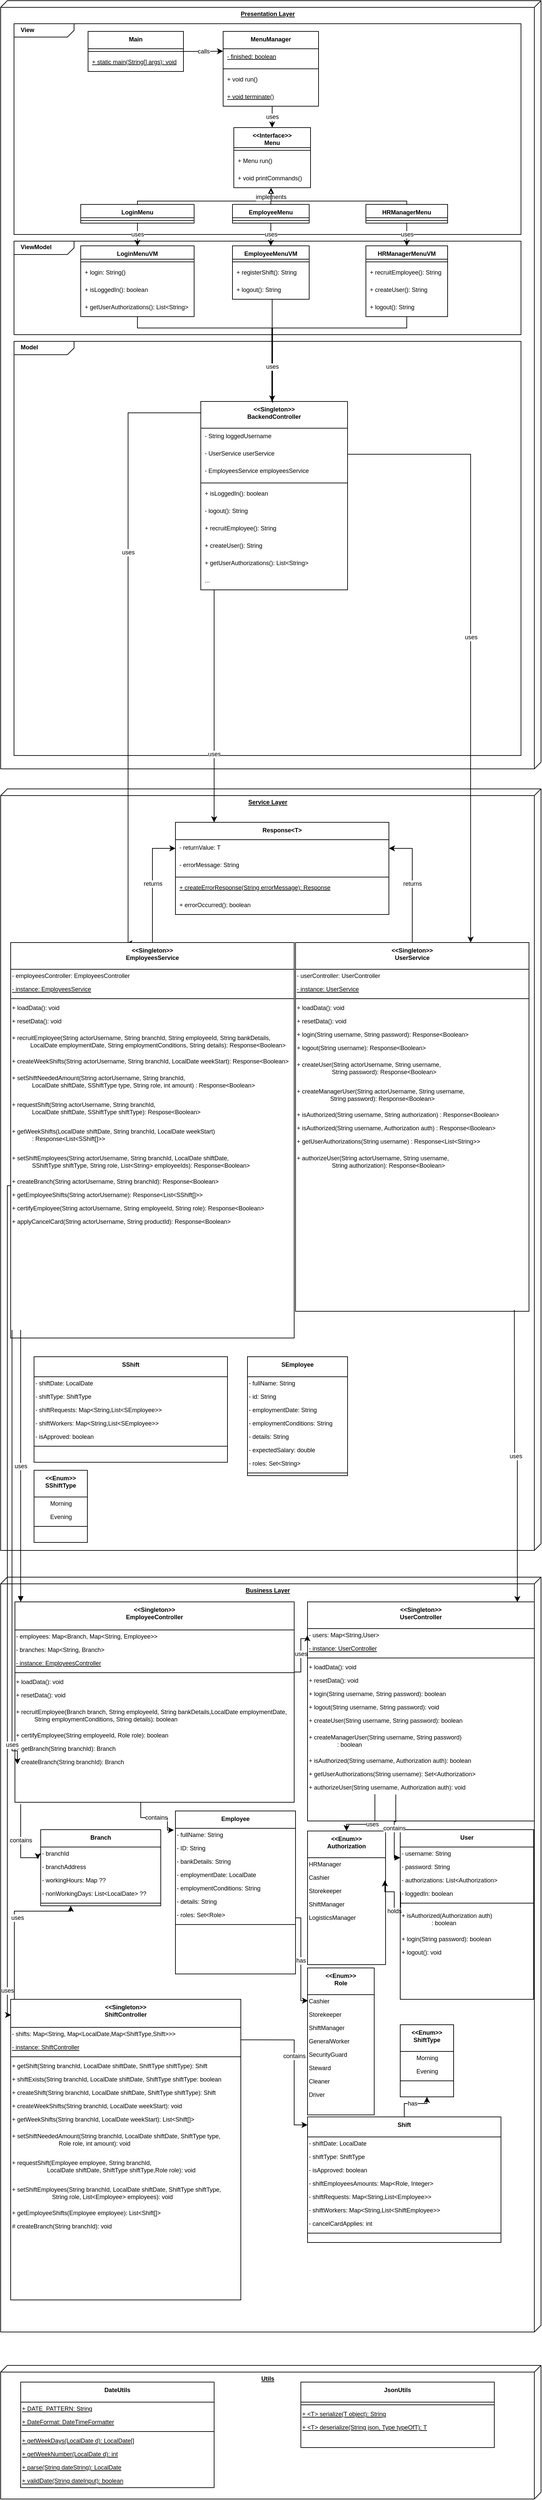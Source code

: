 <mxfile version="20.8.10" type="device"><diagram id="C5RBs43oDa-KdzZeNtuy" name="Page-1"><mxGraphModel dx="2009" dy="1859" grid="1" gridSize="10" guides="1" tooltips="1" connect="1" arrows="1" fold="1" page="1" pageScale="1" pageWidth="827" pageHeight="1169" math="0" shadow="0"><root><mxCell id="WIyWlLk6GJQsqaUBKTNV-0"/><mxCell id="WIyWlLk6GJQsqaUBKTNV-1" parent="WIyWlLk6GJQsqaUBKTNV-0"/><mxCell id="3nhxtxOCKIJYej11kyEG-0" value="&lt;b style=&quot;font-size: 9px;&quot;&gt;Presentation Layer&lt;/b&gt;" style="verticalAlign=top;align=center;spacingTop=8;spacingLeft=2;spacingRight=12;shape=cube;size=10;direction=south;fontStyle=4;html=1;fontSize=9;" parent="WIyWlLk6GJQsqaUBKTNV-1" vertex="1"><mxGeometry x="-820" y="-1160" width="810" height="1150" as="geometry"/></mxCell><mxCell id="yrnM3i_oS5V_zNQIPLy5-59" value="&lt;p style=&quot;margin:0px;margin-top:4px;margin-left:10px;text-align:left;&quot;&gt;&lt;b&gt;Model&lt;/b&gt;&lt;/p&gt;" style="html=1;shape=mxgraph.sysml.package;html=1;overflow=fill;whiteSpace=wrap;fontSize=9;" parent="WIyWlLk6GJQsqaUBKTNV-1" vertex="1"><mxGeometry x="-800" y="-650" width="760" height="620" as="geometry"/></mxCell><mxCell id="yrnM3i_oS5V_zNQIPLy5-58" value="&lt;p style=&quot;margin:0px;margin-top:4px;margin-left:10px;text-align:left;&quot;&gt;&lt;b&gt;ViewModel&lt;/b&gt;&lt;/p&gt;" style="html=1;shape=mxgraph.sysml.package;html=1;overflow=fill;whiteSpace=wrap;fontSize=9;" parent="WIyWlLk6GJQsqaUBKTNV-1" vertex="1"><mxGeometry x="-800" y="-800" width="760" height="140" as="geometry"/></mxCell><mxCell id="yrnM3i_oS5V_zNQIPLy5-57" value="&lt;p style=&quot;margin:0px;margin-top:4px;margin-left:10px;text-align:left;&quot;&gt;&lt;b&gt;View&lt;/b&gt;&lt;/p&gt;" style="html=1;shape=mxgraph.sysml.package;html=1;overflow=fill;whiteSpace=wrap;fontSize=9;" parent="WIyWlLk6GJQsqaUBKTNV-1" vertex="1"><mxGeometry x="-800" y="-1125.5" width="760" height="315.5" as="geometry"/></mxCell><mxCell id="3nhxtxOCKIJYej11kyEG-1" value="&lt;&lt;Singleton&gt;&gt;&#10;BackendController" style="swimlane;fontStyle=1;align=center;verticalAlign=top;childLayout=stackLayout;horizontal=1;startSize=40;horizontalStack=0;resizeParent=1;resizeParentMax=0;resizeLast=0;collapsible=1;marginBottom=0;fontSize=9;" parent="WIyWlLk6GJQsqaUBKTNV-1" vertex="1"><mxGeometry x="-520" y="-560" width="220" height="282" as="geometry"/></mxCell><mxCell id="yrnM3i_oS5V_zNQIPLy5-46" value="- String loggedUsername" style="text;strokeColor=none;fillColor=none;align=left;verticalAlign=top;spacingLeft=4;spacingRight=4;overflow=hidden;rotatable=0;points=[[0,0.5],[1,0.5]];portConstraint=eastwest;fontStyle=0;fontSize=9;" parent="3nhxtxOCKIJYej11kyEG-1" vertex="1"><mxGeometry y="40" width="220" height="26" as="geometry"/></mxCell><mxCell id="3nhxtxOCKIJYej11kyEG-40" value="- UserService userService" style="text;strokeColor=none;fillColor=none;align=left;verticalAlign=top;spacingLeft=4;spacingRight=4;overflow=hidden;rotatable=0;points=[[0,0.5],[1,0.5]];portConstraint=eastwest;fontStyle=0;fontSize=9;" parent="3nhxtxOCKIJYej11kyEG-1" vertex="1"><mxGeometry y="66" width="220" height="26" as="geometry"/></mxCell><mxCell id="3nhxtxOCKIJYej11kyEG-41" value="- EmployeesService employeesService" style="text;strokeColor=none;fillColor=none;align=left;verticalAlign=top;spacingLeft=4;spacingRight=4;overflow=hidden;rotatable=0;points=[[0,0.5],[1,0.5]];portConstraint=eastwest;fontStyle=0;fontSize=9;" parent="3nhxtxOCKIJYej11kyEG-1" vertex="1"><mxGeometry y="92" width="220" height="26" as="geometry"/></mxCell><mxCell id="3nhxtxOCKIJYej11kyEG-7" value="" style="line;strokeWidth=1;fillColor=none;align=left;verticalAlign=middle;spacingTop=-1;spacingLeft=3;spacingRight=3;rotatable=0;labelPosition=right;points=[];portConstraint=eastwest;fontSize=9;" parent="3nhxtxOCKIJYej11kyEG-1" vertex="1"><mxGeometry y="118" width="220" height="8" as="geometry"/></mxCell><mxCell id="yrnM3i_oS5V_zNQIPLy5-47" value="+ isLoggedIn(): boolean" style="text;strokeColor=none;fillColor=none;align=left;verticalAlign=top;spacingLeft=4;spacingRight=4;overflow=hidden;rotatable=0;points=[[0,0.5],[1,0.5]];portConstraint=eastwest;fontStyle=0;fontSize=9;" parent="3nhxtxOCKIJYej11kyEG-1" vertex="1"><mxGeometry y="126" width="220" height="26" as="geometry"/></mxCell><mxCell id="yrnM3i_oS5V_zNQIPLy5-48" value="- logout(): String" style="text;strokeColor=none;fillColor=none;align=left;verticalAlign=top;spacingLeft=4;spacingRight=4;overflow=hidden;rotatable=0;points=[[0,0.5],[1,0.5]];portConstraint=eastwest;fontStyle=0;fontSize=9;" parent="3nhxtxOCKIJYej11kyEG-1" vertex="1"><mxGeometry y="152" width="220" height="26" as="geometry"/></mxCell><mxCell id="yrnM3i_oS5V_zNQIPLy5-60" value="+ recruitEmployee(): String" style="text;strokeColor=none;fillColor=none;align=left;verticalAlign=top;spacingLeft=4;spacingRight=4;overflow=hidden;rotatable=0;points=[[0,0.5],[1,0.5]];portConstraint=eastwest;fontStyle=0;fontSize=9;" parent="3nhxtxOCKIJYej11kyEG-1" vertex="1"><mxGeometry y="178" width="220" height="26" as="geometry"/></mxCell><mxCell id="yrnM3i_oS5V_zNQIPLy5-49" value="+ createUser(): String" style="text;strokeColor=none;fillColor=none;align=left;verticalAlign=top;spacingLeft=4;spacingRight=4;overflow=hidden;rotatable=0;points=[[0,0.5],[1,0.5]];portConstraint=eastwest;fontStyle=0;fontSize=9;" parent="3nhxtxOCKIJYej11kyEG-1" vertex="1"><mxGeometry y="204" width="220" height="26" as="geometry"/></mxCell><mxCell id="yrnM3i_oS5V_zNQIPLy5-61" value="+ getUserAuthorizations(): List&lt;String&gt;" style="text;strokeColor=none;fillColor=none;align=left;verticalAlign=top;spacingLeft=4;spacingRight=4;overflow=hidden;rotatable=0;points=[[0,0.5],[1,0.5]];portConstraint=eastwest;fontStyle=0;fontSize=9;" parent="3nhxtxOCKIJYej11kyEG-1" vertex="1"><mxGeometry y="230" width="220" height="26" as="geometry"/></mxCell><mxCell id="yrnM3i_oS5V_zNQIPLy5-77" value="..." style="text;strokeColor=none;fillColor=none;align=left;verticalAlign=top;spacingLeft=4;spacingRight=4;overflow=hidden;rotatable=0;points=[[0,0.5],[1,0.5]];portConstraint=eastwest;fontStyle=0;fontSize=9;" parent="3nhxtxOCKIJYej11kyEG-1" vertex="1"><mxGeometry y="256" width="220" height="26" as="geometry"/></mxCell><mxCell id="3nhxtxOCKIJYej11kyEG-10" value="&lt;b style=&quot;font-size: 9px;&quot;&gt;Service Layer&lt;/b&gt;" style="verticalAlign=top;align=center;spacingTop=8;spacingLeft=2;spacingRight=12;shape=cube;size=10;direction=south;fontStyle=4;html=1;fontSize=9;" parent="WIyWlLk6GJQsqaUBKTNV-1" vertex="1"><mxGeometry x="-820" y="20" width="810" height="1140" as="geometry"/></mxCell><mxCell id="3nhxtxOCKIJYej11kyEG-47" value="uses" style="edgeStyle=orthogonalEdgeStyle;rounded=0;orthogonalLoop=1;jettySize=auto;html=1;exitX=0;exitY=0.5;exitDx=0;exitDy=0;startArrow=none;startFill=0;endArrow=classic;endFill=1;entryX=0.408;entryY=0.002;entryDx=0;entryDy=0;entryPerimeter=0;fontSize=9;" parent="WIyWlLk6GJQsqaUBKTNV-1" source="3nhxtxOCKIJYej11kyEG-41" target="3nhxtxOCKIJYej11kyEG-15" edge="1"><mxGeometry x="-0.184" relative="1" as="geometry"><Array as="points"><mxPoint x="-520" y="-543"/><mxPoint x="-629" y="-543"/><mxPoint x="-629" y="250"/><mxPoint x="-630" y="250"/></Array><mxPoint x="-630" y="390" as="targetPoint"/><mxPoint as="offset"/></mxGeometry></mxCell><mxCell id="3nhxtxOCKIJYej11kyEG-45" value="returns" style="edgeStyle=orthogonalEdgeStyle;rounded=0;orthogonalLoop=1;jettySize=auto;html=1;entryX=0;entryY=0.5;entryDx=0;entryDy=0;fontSize=9;" parent="WIyWlLk6GJQsqaUBKTNV-1" source="3nhxtxOCKIJYej11kyEG-15" target="3nhxtxOCKIJYej11kyEG-38" edge="1"><mxGeometry relative="1" as="geometry"/></mxCell><mxCell id="3nhxtxOCKIJYej11kyEG-46" value="returns" style="edgeStyle=orthogonalEdgeStyle;rounded=0;orthogonalLoop=1;jettySize=auto;html=1;entryX=1;entryY=0.5;entryDx=0;entryDy=0;fontSize=9;" parent="WIyWlLk6GJQsqaUBKTNV-1" source="3nhxtxOCKIJYej11kyEG-23" target="3nhxtxOCKIJYej11kyEG-38" edge="1"><mxGeometry relative="1" as="geometry"/></mxCell><mxCell id="3nhxtxOCKIJYej11kyEG-23" value="&lt;&lt;Singleton&gt;&gt;&#10;UserService" style="swimlane;fontStyle=1;align=center;verticalAlign=top;childLayout=stackLayout;horizontal=1;startSize=40;horizontalStack=0;resizeParent=1;resizeLast=0;collapsible=1;marginBottom=0;rounded=0;shadow=0;strokeWidth=1;fontSize=9;" parent="WIyWlLk6GJQsqaUBKTNV-1" vertex="1"><mxGeometry x="-378" y="250" width="350" height="552" as="geometry"><mxRectangle x="130" y="380" width="160" height="26" as="alternateBounds"/></mxGeometry></mxCell><mxCell id="3nhxtxOCKIJYej11kyEG-24" value="- userController: UserController" style="text;html=1;align=left;verticalAlign=middle;resizable=0;points=[];autosize=1;strokeColor=none;fillColor=none;fontSize=9;" parent="3nhxtxOCKIJYej11kyEG-23" vertex="1"><mxGeometry y="40" width="350" height="20" as="geometry"/></mxCell><mxCell id="3nhxtxOCKIJYej11kyEG-52" value="&lt;u style=&quot;font-size: 9px;&quot;&gt;- instance: UserService&lt;/u&gt;" style="text;html=1;align=left;verticalAlign=middle;resizable=0;points=[];autosize=1;strokeColor=none;fillColor=none;fontSize=9;" parent="3nhxtxOCKIJYej11kyEG-23" vertex="1"><mxGeometry y="60" width="350" height="20" as="geometry"/></mxCell><mxCell id="3nhxtxOCKIJYej11kyEG-25" value="" style="line;html=1;strokeWidth=1;align=left;verticalAlign=middle;spacingTop=-1;spacingLeft=3;spacingRight=3;rotatable=0;labelPosition=right;points=[];portConstraint=eastwest;fontSize=9;" parent="3nhxtxOCKIJYej11kyEG-23" vertex="1"><mxGeometry y="80" width="350" height="8" as="geometry"/></mxCell><mxCell id="yrnM3i_oS5V_zNQIPLy5-97" value="+ loadData(): void" style="text;html=1;align=left;verticalAlign=middle;resizable=0;points=[];autosize=1;strokeColor=none;fillColor=none;fontStyle=0;fontSize=9;" parent="3nhxtxOCKIJYej11kyEG-23" vertex="1"><mxGeometry y="88" width="350" height="20" as="geometry"/></mxCell><mxCell id="yrnM3i_oS5V_zNQIPLy5-98" value="+ resetData(): void" style="text;html=1;align=left;verticalAlign=middle;resizable=0;points=[];autosize=1;strokeColor=none;fillColor=none;fontStyle=0;fontSize=9;" parent="3nhxtxOCKIJYej11kyEG-23" vertex="1"><mxGeometry y="108" width="350" height="20" as="geometry"/></mxCell><mxCell id="tUeAErOg3bjmsSZB63ol-9" value="&lt;span style=&quot;font-size: 9px;&quot;&gt;+ login(String username, String password): Response&amp;lt;Boolean&amp;gt;&lt;/span&gt;" style="text;html=1;align=left;verticalAlign=middle;resizable=0;points=[];autosize=1;strokeColor=none;fillColor=none;fontStyle=0;fontSize=9;" parent="3nhxtxOCKIJYej11kyEG-23" vertex="1"><mxGeometry y="128" width="350" height="20" as="geometry"/></mxCell><mxCell id="tUeAErOg3bjmsSZB63ol-10" value="&lt;span style=&quot;font-size: 9px;&quot;&gt;+ logout(String username): Response&amp;lt;Boolean&amp;gt;&lt;/span&gt;" style="text;html=1;align=left;verticalAlign=middle;resizable=0;points=[];autosize=1;strokeColor=none;fillColor=none;fontStyle=0;fontSize=9;" parent="3nhxtxOCKIJYej11kyEG-23" vertex="1"><mxGeometry y="148" width="350" height="20" as="geometry"/></mxCell><mxCell id="tUeAErOg3bjmsSZB63ol-15" value="&lt;span style=&quot;font-size: 9px;&quot;&gt;+ createUser(String actorUsername, String username,&lt;br style=&quot;font-size: 9px;&quot;&gt;&amp;nbsp; &amp;nbsp; &amp;nbsp; &amp;nbsp; &amp;nbsp; &amp;nbsp; &amp;nbsp; &amp;nbsp; &amp;nbsp; &amp;nbsp; &amp;nbsp;String password): Response&amp;lt;Boolean&amp;gt;&lt;/span&gt;" style="text;html=1;align=left;verticalAlign=middle;resizable=0;points=[];autosize=1;strokeColor=none;fillColor=none;fontStyle=0;fontSize=9;" parent="3nhxtxOCKIJYej11kyEG-23" vertex="1"><mxGeometry y="168" width="350" height="40" as="geometry"/></mxCell><mxCell id="tUeAErOg3bjmsSZB63ol-21" value="&lt;span style=&quot;font-size: 9px;&quot;&gt;+ createManagerUser(String actorUsername, String username,&lt;br style=&quot;font-size: 9px;&quot;&gt;&amp;nbsp; &amp;nbsp; &amp;nbsp; &amp;nbsp; &amp;nbsp; &amp;nbsp; &amp;nbsp; &amp;nbsp; &amp;nbsp; &amp;nbsp; String password): Response&amp;lt;Boolean&amp;gt;&lt;/span&gt;" style="text;html=1;align=left;verticalAlign=middle;resizable=0;points=[];autosize=1;strokeColor=none;fillColor=none;fontStyle=0;fontSize=9;" parent="3nhxtxOCKIJYej11kyEG-23" vertex="1"><mxGeometry y="208" width="350" height="40" as="geometry"/></mxCell><mxCell id="tUeAErOg3bjmsSZB63ol-62" value="&lt;span style=&quot;font-size: 9px;&quot;&gt;+ isAuthorized(String username, String authorization) : Response&amp;lt;Boolean&amp;gt;&lt;/span&gt;" style="text;html=1;align=left;verticalAlign=middle;resizable=0;points=[];autosize=1;strokeColor=none;fillColor=none;fontStyle=0;fontSize=9;" parent="3nhxtxOCKIJYej11kyEG-23" vertex="1"><mxGeometry y="248" width="350" height="20" as="geometry"/></mxCell><mxCell id="8LfntfW58liq9RtOAsv0-3" value="&lt;span style=&quot;font-size: 9px;&quot;&gt;+ isAuthorized(String username, Authorization auth) : Response&amp;lt;Boolean&amp;gt;&lt;/span&gt;" style="text;html=1;align=left;verticalAlign=middle;resizable=0;points=[];autosize=1;strokeColor=none;fillColor=none;fontStyle=0;fontSize=9;" vertex="1" parent="3nhxtxOCKIJYej11kyEG-23"><mxGeometry y="268" width="350" height="20" as="geometry"/></mxCell><mxCell id="tUeAErOg3bjmsSZB63ol-63" value="&lt;span style=&quot;font-size: 9px;&quot;&gt;+ getUserAuthorizations(String username) : Response&amp;lt;List&amp;lt;String&amp;gt;&amp;gt;&lt;/span&gt;" style="text;html=1;align=left;verticalAlign=middle;resizable=0;points=[];autosize=1;strokeColor=none;fillColor=none;fontStyle=0;fontSize=9;" parent="3nhxtxOCKIJYej11kyEG-23" vertex="1"><mxGeometry y="288" width="350" height="20" as="geometry"/></mxCell><mxCell id="tUeAErOg3bjmsSZB63ol-117" value="&lt;span style=&quot;font-size: 9px;&quot;&gt;+ authorizeUser(String actorUsername, String username, &lt;br style=&quot;font-size: 9px;&quot;&gt;&amp;nbsp; &amp;nbsp; &amp;nbsp; &amp;nbsp; &amp;nbsp; &amp;nbsp; &amp;nbsp; &amp;nbsp; &amp;nbsp; &amp;nbsp; &amp;nbsp;String authorization): Response&amp;lt;Boolean&amp;gt;&lt;/span&gt;" style="text;html=1;align=left;verticalAlign=middle;resizable=0;points=[];autosize=1;strokeColor=none;fillColor=none;fontStyle=0;fontSize=9;" parent="3nhxtxOCKIJYej11kyEG-23" vertex="1"><mxGeometry y="308" width="350" height="40" as="geometry"/></mxCell><mxCell id="3nhxtxOCKIJYej11kyEG-36" value="Response&lt;T&gt;" style="swimlane;fontStyle=1;align=center;verticalAlign=top;childLayout=stackLayout;horizontal=1;startSize=26;horizontalStack=0;resizeParent=1;resizeParentMax=0;resizeLast=0;collapsible=1;marginBottom=0;fontSize=9;" parent="WIyWlLk6GJQsqaUBKTNV-1" vertex="1"><mxGeometry x="-558" y="70" width="320" height="138" as="geometry"/></mxCell><mxCell id="3nhxtxOCKIJYej11kyEG-38" value="- returnValue: T" style="text;strokeColor=none;fillColor=none;align=left;verticalAlign=top;spacingLeft=4;spacingRight=4;overflow=hidden;rotatable=0;points=[[0,0.5],[1,0.5]];portConstraint=eastwest;fontSize=9;" parent="3nhxtxOCKIJYej11kyEG-36" vertex="1"><mxGeometry y="26" width="320" height="26" as="geometry"/></mxCell><mxCell id="3nhxtxOCKIJYej11kyEG-39" value="- errorMessage: String" style="text;strokeColor=none;fillColor=none;align=left;verticalAlign=top;spacingLeft=4;spacingRight=4;overflow=hidden;rotatable=0;points=[[0,0.5],[1,0.5]];portConstraint=eastwest;fontStyle=0;fontSize=9;" parent="3nhxtxOCKIJYej11kyEG-36" vertex="1"><mxGeometry y="52" width="320" height="26" as="geometry"/></mxCell><mxCell id="3nhxtxOCKIJYej11kyEG-37" value="" style="line;strokeWidth=1;fillColor=none;align=left;verticalAlign=middle;spacingTop=-1;spacingLeft=3;spacingRight=3;rotatable=0;labelPosition=right;points=[];portConstraint=eastwest;fontSize=9;" parent="3nhxtxOCKIJYej11kyEG-36" vertex="1"><mxGeometry y="78" width="320" height="8" as="geometry"/></mxCell><mxCell id="tUeAErOg3bjmsSZB63ol-11" value="+ createErrorResponse(String errorMessage): Response" style="text;strokeColor=none;fillColor=none;align=left;verticalAlign=top;spacingLeft=4;spacingRight=4;overflow=hidden;rotatable=0;points=[[0,0.5],[1,0.5]];portConstraint=eastwest;fontStyle=4;fontSize=9;" parent="3nhxtxOCKIJYej11kyEG-36" vertex="1"><mxGeometry y="86" width="320" height="26" as="geometry"/></mxCell><mxCell id="tUeAErOg3bjmsSZB63ol-12" value="+ errorOccurred(): boolean" style="text;strokeColor=none;fillColor=none;align=left;verticalAlign=top;spacingLeft=4;spacingRight=4;overflow=hidden;rotatable=0;points=[[0,0.5],[1,0.5]];portConstraint=eastwest;fontStyle=0;fontSize=9;" parent="3nhxtxOCKIJYej11kyEG-36" vertex="1"><mxGeometry y="112" width="320" height="26" as="geometry"/></mxCell><mxCell id="3nhxtxOCKIJYej11kyEG-48" value="uses" style="edgeStyle=orthogonalEdgeStyle;rounded=0;orthogonalLoop=1;jettySize=auto;html=1;exitX=1;exitY=0.5;exitDx=0;exitDy=0;entryX=0.75;entryY=0;entryDx=0;entryDy=0;startArrow=none;startFill=0;endArrow=classic;endFill=1;strokeWidth=1;fontSize=9;" parent="WIyWlLk6GJQsqaUBKTNV-1" source="3nhxtxOCKIJYej11kyEG-40" target="3nhxtxOCKIJYej11kyEG-23" edge="1"><mxGeometry relative="1" as="geometry"/></mxCell><mxCell id="3nhxtxOCKIJYej11kyEG-49" value="&lt;b style=&quot;font-size: 9px;&quot;&gt;Business Layer&lt;/b&gt;" style="verticalAlign=top;align=center;spacingTop=8;spacingLeft=2;spacingRight=12;shape=cube;size=10;direction=south;fontStyle=4;html=1;fontSize=9;" parent="WIyWlLk6GJQsqaUBKTNV-1" vertex="1"><mxGeometry x="-820" y="1200" width="810" height="1130" as="geometry"/></mxCell><mxCell id="tUeAErOg3bjmsSZB63ol-16" value="uses" style="edgeStyle=orthogonalEdgeStyle;rounded=0;orthogonalLoop=1;jettySize=auto;html=1;entryX=-0.001;entryY=0.505;entryDx=0;entryDy=0;entryPerimeter=0;startArrow=none;startFill=0;endArrow=classic;endFill=1;fontSize=9;" parent="WIyWlLk6GJQsqaUBKTNV-1" source="TPDy2men3T0ADZxq4F-W-15" target="2aoBsy9uFWrHVeQdkBPF-13" edge="1"><mxGeometry relative="1" as="geometry"><Array as="points"><mxPoint x="-370" y="1342"/><mxPoint x="-370" y="1292"/></Array></mxGeometry></mxCell><mxCell id="tUeAErOg3bjmsSZB63ol-20" value="uses" style="edgeStyle=orthogonalEdgeStyle;rounded=0;orthogonalLoop=1;jettySize=auto;html=1;startArrow=block;startFill=1;endArrow=none;endFill=0;fontSize=9;" parent="WIyWlLk6GJQsqaUBKTNV-1" source="TPDy2men3T0ADZxq4F-W-15" edge="1"><mxGeometry relative="1" as="geometry"><mxPoint x="-790" y="830" as="targetPoint"/><Array as="points"><mxPoint x="-790" y="840"/></Array></mxGeometry></mxCell><mxCell id="tUeAErOg3bjmsSZB63ol-171" value="contains" style="edgeStyle=orthogonalEdgeStyle;rounded=0;orthogonalLoop=1;jettySize=auto;html=1;startArrow=none;startFill=0;endArrow=classic;endFill=1;entryX=-0.013;entryY=0.133;entryDx=0;entryDy=0;entryPerimeter=0;fontSize=9;" parent="WIyWlLk6GJQsqaUBKTNV-1" source="TPDy2men3T0ADZxq4F-W-15" target="tUeAErOg3bjmsSZB63ol-125" edge="1"><mxGeometry relative="1" as="geometry"><mxPoint x="-570" y="1507" as="targetPoint"/><Array as="points"><mxPoint x="-610" y="1560"/><mxPoint x="-570" y="1560"/><mxPoint x="-570" y="1579"/></Array></mxGeometry></mxCell><mxCell id="TPDy2men3T0ADZxq4F-W-15" value="&lt;&lt;Singleton&gt;&gt;&#10;EmployeeController" style="swimlane;fontStyle=1;align=center;verticalAlign=top;childLayout=stackLayout;horizontal=1;startSize=42;horizontalStack=0;resizeParent=1;resizeLast=0;collapsible=1;marginBottom=0;rounded=0;shadow=0;strokeWidth=1;fontSize=9;" parent="WIyWlLk6GJQsqaUBKTNV-1" vertex="1"><mxGeometry x="-798.63" y="1237" width="418.63" height="300" as="geometry"><mxRectangle x="130" y="380" width="160" height="26" as="alternateBounds"/></mxGeometry></mxCell><mxCell id="62ZQvkJC0TwxKtBlI4pa-22" value="- employees: Map&amp;lt;Branch, Map&amp;lt;String, Employee&amp;gt;&amp;gt;" style="text;html=1;align=left;verticalAlign=middle;resizable=0;points=[];autosize=1;strokeColor=none;fillColor=none;fontSize=9;" parent="TPDy2men3T0ADZxq4F-W-15" vertex="1"><mxGeometry y="42" width="418.63" height="20" as="geometry"/></mxCell><mxCell id="yrnM3i_oS5V_zNQIPLy5-5" value="- branches: Map&amp;lt;String, Branch&amp;gt;" style="text;html=1;align=left;verticalAlign=middle;resizable=0;points=[];autosize=1;strokeColor=none;fillColor=none;fontSize=9;" parent="TPDy2men3T0ADZxq4F-W-15" vertex="1"><mxGeometry y="62" width="418.63" height="20" as="geometry"/></mxCell><mxCell id="3nhxtxOCKIJYej11kyEG-50" value="&lt;u style=&quot;font-size: 9px;&quot;&gt;- instance: EmployeesController&lt;/u&gt;" style="text;html=1;align=left;verticalAlign=middle;resizable=0;points=[];autosize=1;strokeColor=none;fillColor=none;fontSize=9;" parent="TPDy2men3T0ADZxq4F-W-15" vertex="1"><mxGeometry y="82" width="418.63" height="20" as="geometry"/></mxCell><mxCell id="TPDy2men3T0ADZxq4F-W-18" value="" style="line;html=1;strokeWidth=1;align=left;verticalAlign=middle;spacingTop=-1;spacingLeft=3;spacingRight=3;rotatable=0;labelPosition=right;points=[];portConstraint=eastwest;fontSize=9;" parent="TPDy2men3T0ADZxq4F-W-15" vertex="1"><mxGeometry y="102" width="418.63" height="8" as="geometry"/></mxCell><mxCell id="yrnM3i_oS5V_zNQIPLy5-103" value="+ loadData(): void" style="text;html=1;align=left;verticalAlign=middle;resizable=0;points=[];autosize=1;strokeColor=none;fillColor=none;fontStyle=0;fontSize=9;" parent="TPDy2men3T0ADZxq4F-W-15" vertex="1"><mxGeometry y="110" width="418.63" height="20" as="geometry"/></mxCell><mxCell id="yrnM3i_oS5V_zNQIPLy5-100" value="+ resetData(): void" style="text;html=1;align=left;verticalAlign=middle;resizable=0;points=[];autosize=1;strokeColor=none;fillColor=none;fontStyle=0;fontSize=9;" parent="TPDy2men3T0ADZxq4F-W-15" vertex="1"><mxGeometry y="130" width="418.63" height="20" as="geometry"/></mxCell><mxCell id="tUeAErOg3bjmsSZB63ol-26" value="+ recruitEmployee(Branch branch,&amp;nbsp;String employeeId, String bankDetails,LocalDate employmentDate,&lt;br&gt;&amp;nbsp; &amp;nbsp; &amp;nbsp; &amp;nbsp; &amp;nbsp; &amp;nbsp;String employmentConditions, String details): boolean" style="text;html=1;align=left;verticalAlign=middle;resizable=0;points=[];autosize=1;strokeColor=none;fillColor=none;fontStyle=0;fontSize=9;" parent="TPDy2men3T0ADZxq4F-W-15" vertex="1"><mxGeometry y="150" width="418.63" height="40" as="geometry"/></mxCell><mxCell id="tUeAErOg3bjmsSZB63ol-190" value="+ certifyEmployee(String employeeId, Role role): boolean" style="text;html=1;align=left;verticalAlign=middle;resizable=0;points=[];autosize=1;strokeColor=none;fillColor=none;fontStyle=0;fontSize=9;" parent="TPDy2men3T0ADZxq4F-W-15" vertex="1"><mxGeometry y="190" width="418.63" height="20" as="geometry"/></mxCell><mxCell id="tUeAErOg3bjmsSZB63ol-94" value="+ getBranch(String branchId): Branch" style="text;html=1;align=left;verticalAlign=middle;resizable=0;points=[];autosize=1;strokeColor=none;fillColor=none;fontStyle=0;fontSize=9;" parent="TPDy2men3T0ADZxq4F-W-15" vertex="1"><mxGeometry y="210" width="418.63" height="20" as="geometry"/></mxCell><mxCell id="tUeAErOg3bjmsSZB63ol-95" value="&lt;span style=&quot;font-size: 9px;&quot;&gt;+ createBranch(String branchId): Branch&lt;/span&gt;" style="text;html=1;align=left;verticalAlign=middle;resizable=0;points=[];autosize=1;strokeColor=none;fillColor=none;fontStyle=0;fontSize=9;" parent="TPDy2men3T0ADZxq4F-W-15" vertex="1"><mxGeometry y="230" width="418.63" height="20" as="geometry"/></mxCell><mxCell id="tUeAErOg3bjmsSZB63ol-46" value="holds" style="edgeStyle=orthogonalEdgeStyle;rounded=0;orthogonalLoop=1;jettySize=auto;html=1;startArrow=none;startFill=0;endArrow=classic;endFill=1;entryX=0.991;entryY=0.694;entryDx=0;entryDy=0;entryPerimeter=0;exitX=0.003;exitY=0.35;exitDx=0;exitDy=0;exitPerimeter=0;fontSize=9;" parent="WIyWlLk6GJQsqaUBKTNV-1" source="yrnM3i_oS5V_zNQIPLy5-0" target="tUeAErOg3bjmsSZB63ol-39" edge="1"><mxGeometry x="-0.106" relative="1" as="geometry"><mxPoint x="-154" y="1606" as="targetPoint"/><Array as="points"><mxPoint x="-230" y="1705"/><mxPoint x="-230" y="1671"/></Array><mxPoint as="offset"/></mxGeometry></mxCell><mxCell id="TPDy2men3T0ADZxq4F-W-9" value="User" style="swimlane;fontStyle=1;align=center;verticalAlign=top;childLayout=stackLayout;horizontal=1;startSize=26;horizontalStack=0;resizeParent=1;resizeLast=0;collapsible=1;marginBottom=0;rounded=0;shadow=0;strokeWidth=1;fontSize=9;" parent="WIyWlLk6GJQsqaUBKTNV-1" vertex="1"><mxGeometry x="-221" y="1578" width="200" height="254" as="geometry"><mxRectangle x="130" y="380" width="160" height="26" as="alternateBounds"/></mxGeometry></mxCell><mxCell id="TPDy2men3T0ADZxq4F-W-69" value="- username: String" style="text;html=1;align=left;verticalAlign=middle;resizable=0;points=[];autosize=1;strokeColor=none;fillColor=none;fontSize=9;" parent="TPDy2men3T0ADZxq4F-W-9" vertex="1"><mxGeometry y="26" width="200" height="20" as="geometry"/></mxCell><mxCell id="TPDy2men3T0ADZxq4F-W-72" value="- password: String" style="text;html=1;align=left;verticalAlign=middle;resizable=0;points=[];autosize=1;strokeColor=none;fillColor=none;fontSize=9;" parent="TPDy2men3T0ADZxq4F-W-9" vertex="1"><mxGeometry y="46" width="200" height="20" as="geometry"/></mxCell><mxCell id="2aoBsy9uFWrHVeQdkBPF-0" value="- authorizations: List&amp;lt;Authorization&amp;gt;" style="text;html=1;align=left;verticalAlign=middle;resizable=0;points=[];autosize=1;strokeColor=none;fillColor=none;fontSize=9;" parent="TPDy2men3T0ADZxq4F-W-9" vertex="1"><mxGeometry y="66" width="200" height="20" as="geometry"/></mxCell><mxCell id="yrnM3i_oS5V_zNQIPLy5-0" value="- loggedIn: boolean" style="text;html=1;align=left;verticalAlign=middle;resizable=0;points=[];autosize=1;strokeColor=none;fillColor=none;fontSize=9;" parent="TPDy2men3T0ADZxq4F-W-9" vertex="1"><mxGeometry y="86" width="200" height="20" as="geometry"/></mxCell><mxCell id="TPDy2men3T0ADZxq4F-W-12" value="" style="line;html=1;strokeWidth=1;align=left;verticalAlign=middle;spacingTop=-1;spacingLeft=3;spacingRight=3;rotatable=0;labelPosition=right;points=[];portConstraint=eastwest;fontSize=9;" parent="TPDy2men3T0ADZxq4F-W-9" vertex="1"><mxGeometry y="106" width="200" height="8" as="geometry"/></mxCell><mxCell id="tUeAErOg3bjmsSZB63ol-22" value="&lt;span style=&quot;font-size: 9px;&quot;&gt;+ isAuthorized(Authorization auth)&lt;br style=&quot;font-size: 9px;&quot;&gt;&amp;nbsp; &amp;nbsp; &amp;nbsp; &amp;nbsp; &amp;nbsp; &amp;nbsp; &amp;nbsp; &amp;nbsp; &amp;nbsp; : boolean&lt;/span&gt;" style="text;html=1;align=left;verticalAlign=middle;resizable=0;points=[];autosize=1;strokeColor=none;fillColor=none;fontStyle=0;fontSize=9;" parent="TPDy2men3T0ADZxq4F-W-9" vertex="1"><mxGeometry y="114" width="200" height="40" as="geometry"/></mxCell><mxCell id="yrnM3i_oS5V_zNQIPLy5-1" value="&lt;span style=&quot;font-size: 9px;&quot;&gt;+ login(String password): boolean&lt;/span&gt;" style="text;html=1;align=left;verticalAlign=middle;resizable=0;points=[];autosize=1;strokeColor=none;fillColor=none;fontStyle=0;fontSize=9;" parent="TPDy2men3T0ADZxq4F-W-9" vertex="1"><mxGeometry y="154" width="200" height="20" as="geometry"/></mxCell><mxCell id="yrnM3i_oS5V_zNQIPLy5-2" value="&lt;span style=&quot;font-size: 9px;&quot;&gt;+ logout(): void&lt;/span&gt;" style="text;html=1;align=left;verticalAlign=middle;resizable=0;points=[];autosize=1;strokeColor=none;fillColor=none;fontStyle=0;fontSize=9;" parent="TPDy2men3T0ADZxq4F-W-9" vertex="1"><mxGeometry y="174" width="200" height="20" as="geometry"/></mxCell><mxCell id="tUeAErOg3bjmsSZB63ol-1" value="uses" style="edgeStyle=orthogonalEdgeStyle;rounded=0;orthogonalLoop=1;jettySize=auto;html=1;endArrow=none;endFill=0;exitX=0.925;exitY=0.001;exitDx=0;exitDy=0;startArrow=classic;startFill=1;exitPerimeter=0;fontSize=9;" parent="WIyWlLk6GJQsqaUBKTNV-1" source="TPDy2men3T0ADZxq4F-W-21" edge="1"><mxGeometry relative="1" as="geometry"><mxPoint x="-50" y="800" as="targetPoint"/><Array as="points"/></mxGeometry></mxCell><mxCell id="tUeAErOg3bjmsSZB63ol-47" value="uses" style="edgeStyle=orthogonalEdgeStyle;rounded=0;orthogonalLoop=1;jettySize=auto;html=1;entryX=0.5;entryY=0;entryDx=0;entryDy=0;startArrow=none;startFill=0;endArrow=classic;endFill=1;exitX=0.297;exitY=1;exitDx=0;exitDy=0;exitPerimeter=0;fontSize=9;" parent="WIyWlLk6GJQsqaUBKTNV-1" source="tUeAErOg3bjmsSZB63ol-118" target="tUeAErOg3bjmsSZB63ol-32" edge="1"><mxGeometry relative="1" as="geometry"><mxPoint x="-260" y="1540" as="sourcePoint"/><Array as="points"><mxPoint x="-260" y="1565"/><mxPoint x="-260" y="1570"/><mxPoint x="-301" y="1570"/></Array></mxGeometry></mxCell><mxCell id="TPDy2men3T0ADZxq4F-W-21" value="&lt;&lt;Singleton&gt;&gt;&#10;UserController" style="swimlane;fontStyle=1;align=center;verticalAlign=top;childLayout=stackLayout;horizontal=1;startSize=40;horizontalStack=0;resizeParent=1;resizeLast=0;collapsible=1;marginBottom=0;rounded=0;shadow=0;strokeWidth=1;fontSize=9;" parent="WIyWlLk6GJQsqaUBKTNV-1" vertex="1"><mxGeometry x="-360" y="1237" width="340" height="328" as="geometry"><mxRectangle x="130" y="380" width="160" height="26" as="alternateBounds"/></mxGeometry></mxCell><mxCell id="2aoBsy9uFWrHVeQdkBPF-13" value="- users: Map&amp;lt;String,User&amp;gt;" style="text;html=1;align=left;verticalAlign=middle;resizable=0;points=[];autosize=1;strokeColor=none;fillColor=none;fontSize=9;" parent="TPDy2men3T0ADZxq4F-W-21" vertex="1"><mxGeometry y="40" width="340" height="20" as="geometry"/></mxCell><mxCell id="62ZQvkJC0TwxKtBlI4pa-18" value="&lt;u style=&quot;font-size: 9px;&quot;&gt;- instance: UserController&lt;/u&gt;" style="text;html=1;align=left;verticalAlign=middle;resizable=0;points=[];autosize=1;strokeColor=none;fillColor=none;fontSize=9;" parent="TPDy2men3T0ADZxq4F-W-21" vertex="1"><mxGeometry y="60" width="340" height="20" as="geometry"/></mxCell><mxCell id="TPDy2men3T0ADZxq4F-W-24" value="" style="line;html=1;strokeWidth=1;align=left;verticalAlign=middle;spacingTop=-1;spacingLeft=3;spacingRight=3;rotatable=0;labelPosition=right;points=[];portConstraint=eastwest;fontSize=9;" parent="TPDy2men3T0ADZxq4F-W-21" vertex="1"><mxGeometry y="80" width="340" height="8" as="geometry"/></mxCell><mxCell id="yrnM3i_oS5V_zNQIPLy5-102" value="+ loadData(): void" style="text;html=1;align=left;verticalAlign=middle;resizable=0;points=[];autosize=1;strokeColor=none;fillColor=none;fontStyle=0;fontSize=9;" parent="TPDy2men3T0ADZxq4F-W-21" vertex="1"><mxGeometry y="88" width="340" height="20" as="geometry"/></mxCell><mxCell id="yrnM3i_oS5V_zNQIPLy5-99" value="+ resetData(): void" style="text;html=1;align=left;verticalAlign=middle;resizable=0;points=[];autosize=1;strokeColor=none;fillColor=none;fontStyle=0;fontSize=9;" parent="TPDy2men3T0ADZxq4F-W-21" vertex="1"><mxGeometry y="108" width="340" height="20" as="geometry"/></mxCell><mxCell id="tUeAErOg3bjmsSZB63ol-17" value="+ login(String username, String password): boolean" style="text;html=1;align=left;verticalAlign=middle;resizable=0;points=[];autosize=1;strokeColor=none;fillColor=none;fontStyle=0;fontSize=9;" parent="TPDy2men3T0ADZxq4F-W-21" vertex="1"><mxGeometry y="128" width="340" height="20" as="geometry"/></mxCell><mxCell id="tUeAErOg3bjmsSZB63ol-23" value="&lt;span style=&quot;font-size: 9px;&quot;&gt;+ logout(String username, String password): void&lt;/span&gt;" style="text;html=1;align=left;verticalAlign=middle;resizable=0;points=[];autosize=1;strokeColor=none;fillColor=none;fontStyle=0;fontSize=9;" parent="TPDy2men3T0ADZxq4F-W-21" vertex="1"><mxGeometry y="148" width="340" height="20" as="geometry"/></mxCell><mxCell id="tUeAErOg3bjmsSZB63ol-24" value="&lt;span style=&quot;font-size: 9px;&quot;&gt;+ createUser(String username,&amp;nbsp;String password): boolean&lt;/span&gt;" style="text;html=1;align=left;verticalAlign=middle;resizable=0;points=[];autosize=1;strokeColor=none;fillColor=none;fontStyle=0;fontSize=9;" parent="TPDy2men3T0ADZxq4F-W-21" vertex="1"><mxGeometry y="168" width="340" height="20" as="geometry"/></mxCell><mxCell id="yrnM3i_oS5V_zNQIPLy5-3" value="&lt;span style=&quot;font-size: 9px;&quot;&gt;+ createManagerUser(String username,&amp;nbsp;String password)&lt;br style=&quot;font-size: 9px;&quot;&gt;&amp;nbsp; &amp;nbsp; &amp;nbsp; &amp;nbsp; &amp;nbsp; &amp;nbsp; &amp;nbsp; &amp;nbsp; &amp;nbsp;: boolean&lt;/span&gt;" style="text;html=1;align=left;verticalAlign=middle;resizable=0;points=[];autosize=1;strokeColor=none;fillColor=none;fontStyle=0;fontSize=9;" parent="TPDy2men3T0ADZxq4F-W-21" vertex="1"><mxGeometry y="188" width="340" height="40" as="geometry"/></mxCell><mxCell id="tUeAErOg3bjmsSZB63ol-25" value="&lt;span style=&quot;font-size: 9px;&quot;&gt;+ isAuthorized(String username, Authorization auth): boolean&lt;/span&gt;" style="text;html=1;align=left;verticalAlign=middle;resizable=0;points=[];autosize=1;strokeColor=none;fillColor=none;fontStyle=0;fontSize=9;" parent="TPDy2men3T0ADZxq4F-W-21" vertex="1"><mxGeometry y="228" width="340" height="20" as="geometry"/></mxCell><mxCell id="tUeAErOg3bjmsSZB63ol-28" value="&lt;span style=&quot;font-size: 9px;&quot;&gt;+ getUserAuthorizations(String username): Set&amp;lt;Authorization&amp;gt;&lt;/span&gt;" style="text;html=1;align=left;verticalAlign=middle;resizable=0;points=[];autosize=1;strokeColor=none;fillColor=none;fontStyle=0;fontSize=9;" parent="TPDy2men3T0ADZxq4F-W-21" vertex="1"><mxGeometry y="248" width="340" height="20" as="geometry"/></mxCell><mxCell id="tUeAErOg3bjmsSZB63ol-118" value="&lt;span style=&quot;font-size: 9px;&quot;&gt;+ authorizeUser(String username,&amp;nbsp;Authorization auth): void&lt;br style=&quot;font-size: 9px;&quot;&gt;&lt;/span&gt;" style="text;html=1;align=left;verticalAlign=middle;resizable=0;points=[];autosize=1;strokeColor=none;fillColor=none;fontStyle=0;fontSize=9;" parent="TPDy2men3T0ADZxq4F-W-21" vertex="1"><mxGeometry y="268" width="340" height="20" as="geometry"/></mxCell><mxCell id="tUeAErOg3bjmsSZB63ol-0" value="uses" style="edgeStyle=orthogonalEdgeStyle;rounded=0;orthogonalLoop=1;jettySize=auto;html=1;fontSize=9;" parent="WIyWlLk6GJQsqaUBKTNV-1" source="3nhxtxOCKIJYej11kyEG-1" edge="1"><mxGeometry x="0.412" relative="1" as="geometry"><mxPoint x="-500" y="70" as="targetPoint"/><Array as="points"><mxPoint x="-500" y="70"/></Array><mxPoint as="offset"/></mxGeometry></mxCell><mxCell id="tUeAErOg3bjmsSZB63ol-145" value="uses" style="edgeStyle=orthogonalEdgeStyle;rounded=0;orthogonalLoop=1;jettySize=auto;html=1;startArrow=none;startFill=0;endArrow=classic;endFill=1;entryX=0.002;entryY=0.052;entryDx=0;entryDy=0;entryPerimeter=0;fontSize=9;" parent="WIyWlLk6GJQsqaUBKTNV-1" source="3nhxtxOCKIJYej11kyEG-15" target="tUeAErOg3bjmsSZB63ol-132" edge="1"><mxGeometry x="0.933" relative="1" as="geometry"><mxPoint x="-830" y="1750" as="targetPoint"/><Array as="points"><mxPoint x="-810" y="614"/><mxPoint x="-810" y="1855"/></Array><mxPoint as="offset"/></mxGeometry></mxCell><mxCell id="3nhxtxOCKIJYej11kyEG-15" value="&lt;&lt;Singleton&gt;&gt;&#10;EmployeesService" style="swimlane;fontStyle=1;align=center;verticalAlign=top;childLayout=stackLayout;horizontal=1;startSize=40;horizontalStack=0;resizeParent=1;resizeLast=0;collapsible=1;marginBottom=0;rounded=0;shadow=0;strokeWidth=1;fontSize=9;" parent="WIyWlLk6GJQsqaUBKTNV-1" vertex="1"><mxGeometry x="-805" y="250" width="425" height="592" as="geometry"><mxRectangle x="130" y="380" width="160" height="26" as="alternateBounds"/></mxGeometry></mxCell><mxCell id="3nhxtxOCKIJYej11kyEG-16" value="- employeesController: EmployeesController" style="text;html=1;align=left;verticalAlign=middle;resizable=0;points=[];autosize=1;strokeColor=none;fillColor=none;fontSize=9;" parent="3nhxtxOCKIJYej11kyEG-15" vertex="1"><mxGeometry y="40" width="425" height="20" as="geometry"/></mxCell><mxCell id="3nhxtxOCKIJYej11kyEG-51" value="&lt;u style=&quot;font-size: 9px;&quot;&gt;- instance: EmployeesService&lt;/u&gt;" style="text;html=1;align=left;verticalAlign=middle;resizable=0;points=[];autosize=1;strokeColor=none;fillColor=none;fontSize=9;" parent="3nhxtxOCKIJYej11kyEG-15" vertex="1"><mxGeometry y="60" width="425" height="20" as="geometry"/></mxCell><mxCell id="3nhxtxOCKIJYej11kyEG-18" value="" style="line;html=1;strokeWidth=1;align=left;verticalAlign=middle;spacingTop=-1;spacingLeft=3;spacingRight=3;rotatable=0;labelPosition=right;points=[];portConstraint=eastwest;fontSize=9;" parent="3nhxtxOCKIJYej11kyEG-15" vertex="1"><mxGeometry y="80" width="425" height="8" as="geometry"/></mxCell><mxCell id="yrnM3i_oS5V_zNQIPLy5-79" value="+ loadData(): void" style="text;html=1;align=left;verticalAlign=middle;resizable=0;points=[];autosize=1;strokeColor=none;fillColor=none;fontStyle=0;fontSize=9;" parent="3nhxtxOCKIJYej11kyEG-15" vertex="1"><mxGeometry y="88" width="425" height="20" as="geometry"/></mxCell><mxCell id="yrnM3i_oS5V_zNQIPLy5-80" value="+ resetData(): void" style="text;html=1;align=left;verticalAlign=middle;resizable=0;points=[];autosize=1;strokeColor=none;fillColor=none;fontStyle=0;fontSize=9;" parent="3nhxtxOCKIJYej11kyEG-15" vertex="1"><mxGeometry y="108" width="425" height="20" as="geometry"/></mxCell><mxCell id="tUeAErOg3bjmsSZB63ol-3" value="&lt;span style=&quot;font-size: 9px;&quot;&gt;+ recruitEmployee(String actorUsername, String branchId, String employeeId, String bankDetails,&lt;br&gt;&amp;nbsp; &amp;nbsp; &amp;nbsp; &amp;nbsp; &amp;nbsp; &amp;nbsp;LocalDate employmentDate,&amp;nbsp;String employmentConditions, String details): Response&amp;lt;Boolean&amp;gt;&lt;/span&gt;" style="text;html=1;align=left;verticalAlign=middle;resizable=0;points=[];autosize=1;strokeColor=none;fillColor=none;fontStyle=0;fontSize=9;" parent="3nhxtxOCKIJYej11kyEG-15" vertex="1"><mxGeometry y="128" width="425" height="40" as="geometry"/></mxCell><mxCell id="tUeAErOg3bjmsSZB63ol-29" value="&lt;span style=&quot;font-size: 9px;&quot;&gt;+ createWeekShifts(String actorUsername, String branchId,&amp;nbsp;LocalDate weekStart): Response&amp;lt;Boolean&amp;gt;&lt;/span&gt;" style="text;html=1;align=left;verticalAlign=middle;resizable=0;points=[];autosize=1;strokeColor=none;fillColor=none;fontStyle=0;fontSize=9;" parent="3nhxtxOCKIJYej11kyEG-15" vertex="1"><mxGeometry y="168" width="425" height="20" as="geometry"/></mxCell><mxCell id="tUeAErOg3bjmsSZB63ol-83" value="&lt;span style=&quot;font-size: 9px;&quot;&gt;+ setShiftNeededAmount(String actorUsername, String branchId,&lt;br style=&quot;font-size: 9px;&quot;&gt;&amp;nbsp; &amp;nbsp; &amp;nbsp; &amp;nbsp; &amp;nbsp; &amp;nbsp; LocalDate shiftDate, SShiftType type, String role, int amount) : Response&amp;lt;Boolean&amp;gt;&lt;/span&gt;" style="text;html=1;align=left;verticalAlign=middle;resizable=0;points=[];autosize=1;strokeColor=none;fillColor=none;fontStyle=0;fontSize=9;" parent="3nhxtxOCKIJYej11kyEG-15" vertex="1"><mxGeometry y="188" width="425" height="40" as="geometry"/></mxCell><mxCell id="tUeAErOg3bjmsSZB63ol-30" value="&lt;span style=&quot;font-size: 9px;&quot;&gt;+ requestShift(String actorUsername, String branchId,&lt;br style=&quot;font-size: 9px;&quot;&gt;&amp;nbsp; &amp;nbsp; &amp;nbsp; &amp;nbsp; &amp;nbsp; &amp;nbsp; LocalDate shiftDate, SShiftType shiftType): Respose&amp;lt;Boolean&amp;gt;&lt;/span&gt;" style="text;html=1;align=left;verticalAlign=middle;resizable=0;points=[];autosize=1;strokeColor=none;fillColor=none;fontStyle=0;fontSize=9;" parent="3nhxtxOCKIJYej11kyEG-15" vertex="1"><mxGeometry y="228" width="425" height="40" as="geometry"/></mxCell><mxCell id="tUeAErOg3bjmsSZB63ol-31" value="&lt;span style=&quot;font-size: 9px;&quot;&gt;+ getWeekShifts(LocalDate shiftDate, String branchId, LocalDate weekStart)&lt;br style=&quot;font-size: 9px;&quot;&gt;&amp;nbsp; &amp;nbsp; &amp;nbsp; &amp;nbsp; &amp;nbsp; &amp;nbsp; : Response&amp;lt;List&amp;lt;SShift[]&amp;gt;&amp;gt;&lt;/span&gt;" style="text;html=1;align=left;verticalAlign=middle;resizable=0;points=[];autosize=1;strokeColor=none;fillColor=none;fontStyle=0;fontSize=9;" parent="3nhxtxOCKIJYej11kyEG-15" vertex="1"><mxGeometry y="268" width="425" height="40" as="geometry"/></mxCell><mxCell id="tUeAErOg3bjmsSZB63ol-82" value="&lt;span style=&quot;font-size: 9px;&quot;&gt;+ setShiftEmployees(String actorUsername, String branchId, LocalDate shiftDate,&lt;br&gt;&amp;nbsp; &amp;nbsp; &amp;nbsp; &amp;nbsp; &amp;nbsp; &amp;nbsp; SShiftType shiftType, String role,&amp;nbsp;List&amp;lt;String&amp;gt; employeeIds): Response&amp;lt;Boolean&amp;gt;&lt;/span&gt;" style="text;html=1;align=left;verticalAlign=middle;resizable=0;points=[];autosize=1;strokeColor=none;fillColor=none;fontStyle=0;fontSize=9;" parent="3nhxtxOCKIJYej11kyEG-15" vertex="1"><mxGeometry y="308" width="425" height="40" as="geometry"/></mxCell><mxCell id="tUeAErOg3bjmsSZB63ol-120" value="+ createBranch(String actorUsername, String branchId): Response&amp;lt;Boolean&amp;gt;" style="text;html=1;align=left;verticalAlign=middle;resizable=0;points=[];autosize=1;strokeColor=none;fillColor=none;fontStyle=0;fontSize=9;" parent="3nhxtxOCKIJYej11kyEG-15" vertex="1"><mxGeometry y="348" width="425" height="20" as="geometry"/></mxCell><mxCell id="yrnM3i_oS5V_zNQIPLy5-68" value="+ getEmployeeShifts(String actorUsername): Response&amp;lt;List&amp;lt;SShift[]&amp;gt;&amp;gt;" style="text;html=1;align=left;verticalAlign=middle;resizable=0;points=[];autosize=1;strokeColor=none;fillColor=none;fontStyle=0;fontSize=9;" parent="3nhxtxOCKIJYej11kyEG-15" vertex="1"><mxGeometry y="368" width="425" height="20" as="geometry"/></mxCell><mxCell id="yrnM3i_oS5V_zNQIPLy5-78" value="+ certifyEmployee(String actorUsername, String employeeId, String role): Response&amp;lt;Boolean&amp;gt;" style="text;html=1;align=left;verticalAlign=middle;resizable=0;points=[];autosize=1;strokeColor=none;fillColor=none;fontStyle=0;fontSize=9;" parent="3nhxtxOCKIJYej11kyEG-15" vertex="1"><mxGeometry y="388" width="425" height="20" as="geometry"/></mxCell><mxCell id="8LfntfW58liq9RtOAsv0-0" value="+ applyCancelCard(String actorUsername, String productId): Response&amp;lt;Boolean&amp;gt;" style="text;html=1;align=left;verticalAlign=middle;resizable=0;points=[];autosize=1;strokeColor=none;fillColor=none;fontStyle=0;fontSize=9;" vertex="1" parent="3nhxtxOCKIJYej11kyEG-15"><mxGeometry y="408" width="425" height="20" as="geometry"/></mxCell><mxCell id="tUeAErOg3bjmsSZB63ol-32" value="&lt;&lt;Enum&gt;&gt;&#10;Authorization" style="swimlane;fontStyle=1;align=center;verticalAlign=top;childLayout=stackLayout;horizontal=1;startSize=40;horizontalStack=0;resizeParent=1;resizeLast=0;collapsible=1;marginBottom=0;rounded=0;shadow=0;strokeWidth=1;fontSize=9;" parent="WIyWlLk6GJQsqaUBKTNV-1" vertex="1"><mxGeometry x="-360" y="1580" width="117" height="200" as="geometry"><mxRectangle x="130" y="380" width="160" height="26" as="alternateBounds"/></mxGeometry></mxCell><mxCell id="tUeAErOg3bjmsSZB63ol-33" value="HRManager" style="text;html=1;align=left;verticalAlign=middle;resizable=0;points=[];autosize=1;strokeColor=none;fillColor=none;fontSize=9;" parent="tUeAErOg3bjmsSZB63ol-32" vertex="1"><mxGeometry y="40" width="117" height="20" as="geometry"/></mxCell><mxCell id="tUeAErOg3bjmsSZB63ol-39" value="Cashier" style="text;html=1;align=left;verticalAlign=middle;resizable=0;points=[];autosize=1;strokeColor=none;fillColor=none;fontSize=9;" parent="tUeAErOg3bjmsSZB63ol-32" vertex="1"><mxGeometry y="60" width="117" height="20" as="geometry"/></mxCell><mxCell id="tUeAErOg3bjmsSZB63ol-38" value="Storekeeper" style="text;html=1;align=left;verticalAlign=middle;resizable=0;points=[];autosize=1;strokeColor=none;fillColor=none;fontSize=9;" parent="tUeAErOg3bjmsSZB63ol-32" vertex="1"><mxGeometry y="80" width="117" height="20" as="geometry"/></mxCell><mxCell id="tUeAErOg3bjmsSZB63ol-40" value="ShiftManager" style="text;html=1;align=left;verticalAlign=middle;resizable=0;points=[];autosize=1;strokeColor=none;fillColor=none;fontSize=9;" parent="tUeAErOg3bjmsSZB63ol-32" vertex="1"><mxGeometry y="100" width="117" height="20" as="geometry"/></mxCell><mxCell id="tUeAErOg3bjmsSZB63ol-41" value="LogisticsManager" style="text;html=1;align=left;verticalAlign=middle;resizable=0;points=[];autosize=1;strokeColor=none;fillColor=none;fontSize=9;" parent="tUeAErOg3bjmsSZB63ol-32" vertex="1"><mxGeometry y="120" width="117" height="20" as="geometry"/></mxCell><mxCell id="tUeAErOg3bjmsSZB63ol-196" value="uses" style="edgeStyle=orthogonalEdgeStyle;rounded=0;orthogonalLoop=1;jettySize=auto;html=1;entryX=0.016;entryY=0;entryDx=0;entryDy=0;entryPerimeter=0;startArrow=classic;startFill=1;endArrow=none;endFill=0;exitX=0.25;exitY=1;exitDx=0;exitDy=0;fontSize=9;" parent="WIyWlLk6GJQsqaUBKTNV-1" source="tUeAErOg3bjmsSZB63ol-56" target="tUeAErOg3bjmsSZB63ol-132" edge="1"><mxGeometry x="-0.218" y="10" relative="1" as="geometry"><Array as="points"><mxPoint x="-734" y="1700"/><mxPoint x="-800" y="1700"/><mxPoint x="-800" y="1832"/></Array><mxPoint as="offset"/></mxGeometry></mxCell><mxCell id="tUeAErOg3bjmsSZB63ol-56" value="Branch" style="swimlane;fontStyle=1;align=center;verticalAlign=top;childLayout=stackLayout;horizontal=1;startSize=26;horizontalStack=0;resizeParent=1;resizeLast=0;collapsible=1;marginBottom=0;rounded=0;shadow=0;strokeWidth=1;fontSize=9;" parent="WIyWlLk6GJQsqaUBKTNV-1" vertex="1"><mxGeometry x="-760" y="1578" width="180" height="114" as="geometry"><mxRectangle x="130" y="380" width="160" height="26" as="alternateBounds"/></mxGeometry></mxCell><mxCell id="tUeAErOg3bjmsSZB63ol-99" value="- branchId" style="text;html=1;align=left;verticalAlign=middle;resizable=0;points=[];autosize=1;strokeColor=none;fillColor=none;fontSize=9;" parent="tUeAErOg3bjmsSZB63ol-56" vertex="1"><mxGeometry y="26" width="180" height="20" as="geometry"/></mxCell><mxCell id="tUeAErOg3bjmsSZB63ol-59" value="- branchAddress" style="text;html=1;align=left;verticalAlign=middle;resizable=0;points=[];autosize=1;strokeColor=none;fillColor=none;fontSize=9;" parent="tUeAErOg3bjmsSZB63ol-56" vertex="1"><mxGeometry y="46" width="180" height="20" as="geometry"/></mxCell><mxCell id="yrnM3i_oS5V_zNQIPLy5-110" value="- workingHours: Map ??" style="text;html=1;align=left;verticalAlign=middle;resizable=0;points=[];autosize=1;strokeColor=none;fillColor=none;fontSize=9;" parent="tUeAErOg3bjmsSZB63ol-56" vertex="1"><mxGeometry y="66" width="180" height="20" as="geometry"/></mxCell><mxCell id="yrnM3i_oS5V_zNQIPLy5-111" value="- nonWorkingDays: List&amp;lt;LocalDate&amp;gt; ??" style="text;html=1;align=left;verticalAlign=middle;resizable=0;points=[];autosize=1;strokeColor=none;fillColor=none;fontSize=9;" parent="tUeAErOg3bjmsSZB63ol-56" vertex="1"><mxGeometry y="86" width="180" height="20" as="geometry"/></mxCell><mxCell id="tUeAErOg3bjmsSZB63ol-60" value="" style="line;html=1;strokeWidth=1;align=left;verticalAlign=middle;spacingTop=-1;spacingLeft=3;spacingRight=3;rotatable=0;labelPosition=right;points=[];portConstraint=eastwest;fontSize=9;" parent="tUeAErOg3bjmsSZB63ol-56" vertex="1"><mxGeometry y="106" width="180" height="8" as="geometry"/></mxCell><mxCell id="tUeAErOg3bjmsSZB63ol-79" value="SShift" style="swimlane;fontStyle=1;align=center;verticalAlign=top;childLayout=stackLayout;horizontal=1;startSize=30;horizontalStack=0;resizeParent=1;resizeLast=0;collapsible=1;marginBottom=0;rounded=0;shadow=0;strokeWidth=1;fontSize=9;" parent="WIyWlLk6GJQsqaUBKTNV-1" vertex="1"><mxGeometry x="-770" y="870" width="290" height="158" as="geometry"><mxRectangle x="130" y="380" width="160" height="26" as="alternateBounds"/></mxGeometry></mxCell><mxCell id="tUeAErOg3bjmsSZB63ol-103" value="- shiftDate: LocalDate" style="text;html=1;align=left;verticalAlign=middle;resizable=0;points=[];autosize=1;strokeColor=none;fillColor=none;fontSize=9;" parent="tUeAErOg3bjmsSZB63ol-79" vertex="1"><mxGeometry y="30" width="290" height="20" as="geometry"/></mxCell><mxCell id="tUeAErOg3bjmsSZB63ol-104" value="- shiftType: ShiftType" style="text;html=1;align=left;verticalAlign=middle;resizable=0;points=[];autosize=1;strokeColor=none;fillColor=none;fontSize=9;" parent="tUeAErOg3bjmsSZB63ol-79" vertex="1"><mxGeometry y="50" width="290" height="20" as="geometry"/></mxCell><mxCell id="tUeAErOg3bjmsSZB63ol-80" value="- shiftRequests: Map&amp;lt;String,List&amp;lt;SEmployee&amp;gt;&amp;gt;" style="text;html=1;align=left;verticalAlign=middle;resizable=0;points=[];autosize=1;strokeColor=none;fillColor=none;fontSize=9;" parent="tUeAErOg3bjmsSZB63ol-79" vertex="1"><mxGeometry y="70" width="290" height="20" as="geometry"/></mxCell><mxCell id="tUeAErOg3bjmsSZB63ol-84" value="- shiftWorkers: Map&amp;lt;String,List&amp;lt;SEmployee&amp;gt;&amp;gt;" style="text;html=1;align=left;verticalAlign=middle;resizable=0;points=[];autosize=1;strokeColor=none;fillColor=none;fontSize=9;" parent="tUeAErOg3bjmsSZB63ol-79" vertex="1"><mxGeometry y="90" width="290" height="20" as="geometry"/></mxCell><mxCell id="yrnM3i_oS5V_zNQIPLy5-76" value="- isApproved: boolean" style="text;html=1;align=left;verticalAlign=middle;resizable=0;points=[];autosize=1;strokeColor=none;fillColor=none;fontSize=9;" parent="tUeAErOg3bjmsSZB63ol-79" vertex="1"><mxGeometry y="110" width="290" height="20" as="geometry"/></mxCell><mxCell id="tUeAErOg3bjmsSZB63ol-81" value="" style="line;html=1;strokeWidth=1;align=left;verticalAlign=middle;spacingTop=-1;spacingLeft=3;spacingRight=3;rotatable=0;labelPosition=right;points=[];portConstraint=eastwest;fontSize=9;" parent="tUeAErOg3bjmsSZB63ol-79" vertex="1"><mxGeometry y="130" width="290" height="8" as="geometry"/></mxCell><mxCell id="tUeAErOg3bjmsSZB63ol-85" value="&lt;&lt;Enum&gt;&gt;&#10;SShiftType" style="swimlane;fontStyle=1;align=center;verticalAlign=top;childLayout=stackLayout;horizontal=1;startSize=40;horizontalStack=0;resizeParent=1;resizeLast=0;collapsible=1;marginBottom=0;rounded=0;shadow=0;strokeWidth=1;fontSize=9;" parent="WIyWlLk6GJQsqaUBKTNV-1" vertex="1"><mxGeometry x="-770" y="1040" width="80" height="108" as="geometry"><mxRectangle x="130" y="380" width="160" height="26" as="alternateBounds"/></mxGeometry></mxCell><mxCell id="tUeAErOg3bjmsSZB63ol-86" value="Morning" style="text;html=1;align=middle;verticalAlign=middle;resizable=0;points=[];autosize=1;strokeColor=none;fillColor=none;imageAlign=left;fontSize=9;" parent="tUeAErOg3bjmsSZB63ol-85" vertex="1"><mxGeometry y="40" width="80" height="20" as="geometry"/></mxCell><mxCell id="tUeAErOg3bjmsSZB63ol-87" value="Evening" style="text;html=1;align=middle;verticalAlign=middle;resizable=0;points=[];autosize=1;strokeColor=none;fillColor=none;fontSize=9;" parent="tUeAErOg3bjmsSZB63ol-85" vertex="1"><mxGeometry y="60" width="80" height="20" as="geometry"/></mxCell><mxCell id="tUeAErOg3bjmsSZB63ol-88" value="" style="line;html=1;strokeWidth=1;align=left;verticalAlign=middle;spacingTop=-1;spacingLeft=3;spacingRight=3;rotatable=0;labelPosition=right;points=[];portConstraint=eastwest;fontSize=9;" parent="tUeAErOg3bjmsSZB63ol-85" vertex="1"><mxGeometry y="80" width="80" height="8" as="geometry"/></mxCell><mxCell id="tUeAErOg3bjmsSZB63ol-174" value="contains" style="edgeStyle=orthogonalEdgeStyle;rounded=0;orthogonalLoop=1;jettySize=auto;html=1;startArrow=none;startFill=0;endArrow=classic;endFill=1;entryX=-0.024;entryY=-0.089;entryDx=0;entryDy=0;entryPerimeter=0;fontSize=9;" parent="WIyWlLk6GJQsqaUBKTNV-1" target="tUeAErOg3bjmsSZB63ol-59" edge="1"><mxGeometry x="-0.005" relative="1" as="geometry"><Array as="points"><mxPoint x="-790" y="1540"/><mxPoint x="-790" y="1620"/><mxPoint x="-762" y="1620"/></Array><mxPoint x="-790" y="1540" as="sourcePoint"/><mxPoint as="offset"/></mxGeometry></mxCell><mxCell id="tUeAErOg3bjmsSZB63ol-105" value="SEmployee" style="swimlane;fontStyle=1;align=center;verticalAlign=top;childLayout=stackLayout;horizontal=1;startSize=30;horizontalStack=0;resizeParent=1;resizeLast=0;collapsible=1;marginBottom=0;rounded=0;shadow=0;strokeWidth=1;fontSize=9;" parent="WIyWlLk6GJQsqaUBKTNV-1" vertex="1"><mxGeometry x="-450" y="870" width="150" height="178" as="geometry"><mxRectangle x="130" y="380" width="160" height="26" as="alternateBounds"/></mxGeometry></mxCell><mxCell id="tUeAErOg3bjmsSZB63ol-106" value="- fullName: String" style="text;html=1;align=left;verticalAlign=middle;resizable=0;points=[];autosize=1;strokeColor=none;fillColor=none;fontSize=9;" parent="tUeAErOg3bjmsSZB63ol-105" vertex="1"><mxGeometry y="30" width="150" height="20" as="geometry"/></mxCell><mxCell id="tUeAErOg3bjmsSZB63ol-107" value="- id: String" style="text;html=1;align=left;verticalAlign=middle;resizable=0;points=[];autosize=1;strokeColor=none;fillColor=none;fontSize=9;" parent="tUeAErOg3bjmsSZB63ol-105" vertex="1"><mxGeometry y="50" width="150" height="20" as="geometry"/></mxCell><mxCell id="yrnM3i_oS5V_zNQIPLy5-75" value="- employmentDate: String" style="text;html=1;align=left;verticalAlign=middle;resizable=0;points=[];autosize=1;strokeColor=none;fillColor=none;fontSize=9;" parent="tUeAErOg3bjmsSZB63ol-105" vertex="1"><mxGeometry y="70" width="150" height="20" as="geometry"/></mxCell><mxCell id="yrnM3i_oS5V_zNQIPLy5-72" value="- employmentConditions: String" style="text;html=1;align=left;verticalAlign=middle;resizable=0;points=[];autosize=1;strokeColor=none;fillColor=none;fontSize=9;" parent="tUeAErOg3bjmsSZB63ol-105" vertex="1"><mxGeometry y="90" width="150" height="20" as="geometry"/></mxCell><mxCell id="yrnM3i_oS5V_zNQIPLy5-73" value="- details: String" style="text;html=1;align=left;verticalAlign=middle;resizable=0;points=[];autosize=1;strokeColor=none;fillColor=none;fontSize=9;" parent="tUeAErOg3bjmsSZB63ol-105" vertex="1"><mxGeometry y="110" width="150" height="20" as="geometry"/></mxCell><mxCell id="yrnM3i_oS5V_zNQIPLy5-71" value="- expectedSalary: double" style="text;html=1;align=left;verticalAlign=middle;resizable=0;points=[];autosize=1;strokeColor=none;fillColor=none;fontSize=9;" parent="tUeAErOg3bjmsSZB63ol-105" vertex="1"><mxGeometry y="130" width="150" height="20" as="geometry"/></mxCell><mxCell id="yrnM3i_oS5V_zNQIPLy5-74" value="- roles: Set&amp;lt;String&amp;gt;" style="text;html=1;align=left;verticalAlign=middle;resizable=0;points=[];autosize=1;strokeColor=none;fillColor=none;fontSize=9;" parent="tUeAErOg3bjmsSZB63ol-105" vertex="1"><mxGeometry y="150" width="150" height="20" as="geometry"/></mxCell><mxCell id="tUeAErOg3bjmsSZB63ol-110" value="" style="line;html=1;strokeWidth=1;align=left;verticalAlign=middle;spacingTop=-1;spacingLeft=3;spacingRight=3;rotatable=0;labelPosition=right;points=[];portConstraint=eastwest;fontSize=9;" parent="tUeAErOg3bjmsSZB63ol-105" vertex="1"><mxGeometry y="170" width="150" height="8" as="geometry"/></mxCell><mxCell id="tUeAErOg3bjmsSZB63ol-121" value="uses" style="edgeStyle=orthogonalEdgeStyle;rounded=0;orthogonalLoop=1;jettySize=auto;html=1;startArrow=none;startFill=0;endArrow=classic;endFill=1;fontSize=9;" parent="WIyWlLk6GJQsqaUBKTNV-1" edge="1"><mxGeometry x="0.886" relative="1" as="geometry"><mxPoint x="-803" y="830" as="sourcePoint"/><mxPoint x="-795" y="1480" as="targetPoint"/><Array as="points"><mxPoint x="-803" y="1460"/><mxPoint x="-795" y="1460"/></Array><mxPoint as="offset"/></mxGeometry></mxCell><mxCell id="tUeAErOg3bjmsSZB63ol-194" value="has" style="edgeStyle=orthogonalEdgeStyle;rounded=0;orthogonalLoop=1;jettySize=auto;html=1;entryX=0.008;entryY=0.472;entryDx=0;entryDy=0;entryPerimeter=0;startArrow=none;startFill=0;endArrow=classic;endFill=1;fontSize=9;" parent="WIyWlLk6GJQsqaUBKTNV-1" source="tUeAErOg3bjmsSZB63ol-124" target="tUeAErOg3bjmsSZB63ol-187" edge="1"><mxGeometry relative="1" as="geometry"><Array as="points"><mxPoint x="-370" y="1710"/><mxPoint x="-370" y="1834"/><mxPoint x="-359" y="1834"/></Array></mxGeometry></mxCell><mxCell id="tUeAErOg3bjmsSZB63ol-124" value="Employee" style="swimlane;fontStyle=1;align=center;verticalAlign=top;childLayout=stackLayout;horizontal=1;startSize=26;horizontalStack=0;resizeParent=1;resizeLast=0;collapsible=1;marginBottom=0;rounded=0;shadow=0;strokeWidth=1;fontSize=9;" parent="WIyWlLk6GJQsqaUBKTNV-1" vertex="1"><mxGeometry x="-558" y="1550" width="180" height="244" as="geometry"><mxRectangle x="130" y="380" width="160" height="26" as="alternateBounds"/></mxGeometry></mxCell><mxCell id="tUeAErOg3bjmsSZB63ol-125" value="- fullName: String" style="text;html=1;align=left;verticalAlign=middle;resizable=0;points=[];autosize=1;strokeColor=none;fillColor=none;fontSize=9;" parent="tUeAErOg3bjmsSZB63ol-124" vertex="1"><mxGeometry y="26" width="180" height="20" as="geometry"/></mxCell><mxCell id="tUeAErOg3bjmsSZB63ol-126" value="- ID: String" style="text;html=1;align=left;verticalAlign=middle;resizable=0;points=[];autosize=1;strokeColor=none;fillColor=none;fontSize=9;" parent="tUeAErOg3bjmsSZB63ol-124" vertex="1"><mxGeometry y="46" width="180" height="20" as="geometry"/></mxCell><mxCell id="tUeAErOg3bjmsSZB63ol-128" value="- bankDetails: String" style="text;html=1;align=left;verticalAlign=middle;resizable=0;points=[];autosize=1;strokeColor=none;fillColor=none;fontSize=9;" parent="tUeAErOg3bjmsSZB63ol-124" vertex="1"><mxGeometry y="66" width="180" height="20" as="geometry"/></mxCell><mxCell id="tUeAErOg3bjmsSZB63ol-129" value="- employmentDate: LocalDate" style="text;html=1;align=left;verticalAlign=middle;resizable=0;points=[];autosize=1;strokeColor=none;fillColor=none;fontSize=9;" parent="tUeAErOg3bjmsSZB63ol-124" vertex="1"><mxGeometry y="86" width="180" height="20" as="geometry"/></mxCell><mxCell id="tUeAErOg3bjmsSZB63ol-130" value="- employmentConditions: String" style="text;html=1;align=left;verticalAlign=middle;resizable=0;points=[];autosize=1;strokeColor=none;fillColor=none;fontSize=9;" parent="tUeAErOg3bjmsSZB63ol-124" vertex="1"><mxGeometry y="106" width="180" height="20" as="geometry"/></mxCell><mxCell id="tUeAErOg3bjmsSZB63ol-131" value="- details: String" style="text;html=1;align=left;verticalAlign=middle;resizable=0;points=[];autosize=1;strokeColor=none;fillColor=none;fontSize=9;" parent="tUeAErOg3bjmsSZB63ol-124" vertex="1"><mxGeometry y="126" width="180" height="20" as="geometry"/></mxCell><mxCell id="tUeAErOg3bjmsSZB63ol-183" value="- roles: Set&amp;lt;Role&amp;gt;" style="text;html=1;align=left;verticalAlign=middle;resizable=0;points=[];autosize=1;strokeColor=none;fillColor=none;fontSize=9;" parent="tUeAErOg3bjmsSZB63ol-124" vertex="1"><mxGeometry y="146" width="180" height="20" as="geometry"/></mxCell><mxCell id="tUeAErOg3bjmsSZB63ol-127" value="" style="line;html=1;strokeWidth=1;align=left;verticalAlign=middle;spacingTop=-1;spacingLeft=3;spacingRight=3;rotatable=0;labelPosition=right;points=[];portConstraint=eastwest;fontSize=9;" parent="tUeAErOg3bjmsSZB63ol-124" vertex="1"><mxGeometry y="166" width="180" height="8" as="geometry"/></mxCell><mxCell id="tUeAErOg3bjmsSZB63ol-132" value="&lt;&lt;Singleton&gt;&gt;&#10;ShiftController" style="swimlane;fontStyle=1;align=center;verticalAlign=top;childLayout=stackLayout;horizontal=1;startSize=42;horizontalStack=0;resizeParent=1;resizeLast=0;collapsible=1;marginBottom=0;rounded=0;shadow=0;strokeWidth=1;fontSize=9;" parent="WIyWlLk6GJQsqaUBKTNV-1" vertex="1"><mxGeometry x="-805" y="1832" width="345" height="450" as="geometry"><mxRectangle x="130" y="380" width="160" height="26" as="alternateBounds"/></mxGeometry></mxCell><mxCell id="tUeAErOg3bjmsSZB63ol-133" value="- shifts: Map&amp;lt;String, Map&amp;lt;LocalDate,Map&amp;lt;ShiftType,Shift&amp;gt;&amp;gt;&amp;gt;" style="text;html=1;align=left;verticalAlign=middle;resizable=0;points=[];autosize=1;strokeColor=none;fillColor=none;fontSize=9;" parent="tUeAErOg3bjmsSZB63ol-132" vertex="1"><mxGeometry y="42" width="345" height="20" as="geometry"/></mxCell><mxCell id="tUeAErOg3bjmsSZB63ol-134" value="&lt;u style=&quot;font-size: 9px;&quot;&gt;- instance: ShiftController&lt;/u&gt;" style="text;html=1;align=left;verticalAlign=middle;resizable=0;points=[];autosize=1;strokeColor=none;fillColor=none;fontSize=9;" parent="tUeAErOg3bjmsSZB63ol-132" vertex="1"><mxGeometry y="62" width="345" height="20" as="geometry"/></mxCell><mxCell id="tUeAErOg3bjmsSZB63ol-135" value="" style="line;html=1;strokeWidth=1;align=left;verticalAlign=middle;spacingTop=-1;spacingLeft=3;spacingRight=3;rotatable=0;labelPosition=right;points=[];portConstraint=eastwest;fontSize=9;" parent="tUeAErOg3bjmsSZB63ol-132" vertex="1"><mxGeometry y="82" width="345" height="8" as="geometry"/></mxCell><mxCell id="tUeAErOg3bjmsSZB63ol-136" value="+ getShift(String branchId, LocalDate shiftDate, ShiftType shiftType): Shift" style="text;html=1;align=left;verticalAlign=middle;resizable=0;points=[];autosize=1;strokeColor=none;fillColor=none;fontStyle=0;fontSize=9;" parent="tUeAErOg3bjmsSZB63ol-132" vertex="1"><mxGeometry y="90" width="345" height="20" as="geometry"/></mxCell><mxCell id="yrnM3i_oS5V_zNQIPLy5-65" value="+ shiftExists(String branchId, LocalDate shiftDate, ShiftType shiftType: boolean" style="text;html=1;align=left;verticalAlign=middle;resizable=0;points=[];autosize=1;strokeColor=none;fillColor=none;fontStyle=0;fontSize=9;" parent="tUeAErOg3bjmsSZB63ol-132" vertex="1"><mxGeometry y="110" width="345" height="20" as="geometry"/></mxCell><mxCell id="tUeAErOg3bjmsSZB63ol-137" value="&lt;span style=&quot;font-size: 9px;&quot;&gt;+ createShift(String branchId, LocalDate shiftDate, ShiftType shiftType): Shift&lt;/span&gt;" style="text;html=1;align=left;verticalAlign=middle;resizable=0;points=[];autosize=1;strokeColor=none;fillColor=none;fontStyle=0;fontSize=9;" parent="tUeAErOg3bjmsSZB63ol-132" vertex="1"><mxGeometry y="130" width="345" height="20" as="geometry"/></mxCell><mxCell id="tUeAErOg3bjmsSZB63ol-27" value="+ createWeekShifts(String branchId,&amp;nbsp;LocalDate weekStart): void" style="text;html=1;align=left;verticalAlign=middle;resizable=0;points=[];autosize=1;strokeColor=none;fillColor=none;fontStyle=0;fontSize=9;" parent="tUeAErOg3bjmsSZB63ol-132" vertex="1"><mxGeometry y="150" width="345" height="20" as="geometry"/></mxCell><mxCell id="tUeAErOg3bjmsSZB63ol-55" value="+ getWeekShifts(String branchId, LocalDate weekStart): List&amp;lt;Shift[]&amp;gt;" style="text;html=1;align=left;verticalAlign=middle;resizable=0;points=[];autosize=1;strokeColor=none;fillColor=none;fontStyle=0;fontSize=9;" parent="tUeAErOg3bjmsSZB63ol-132" vertex="1"><mxGeometry y="170" width="345" height="20" as="geometry"/></mxCell><mxCell id="tUeAErOg3bjmsSZB63ol-53" value="+ setShiftNeededAmount(String branchId,&amp;nbsp;LocalDate shiftDate, ShiftType type,&lt;br&gt;&amp;nbsp; &amp;nbsp; &amp;nbsp; &amp;nbsp; &amp;nbsp; &amp;nbsp; &amp;nbsp; &amp;nbsp; &amp;nbsp; &amp;nbsp; &amp;nbsp; &amp;nbsp; &amp;nbsp; &amp;nbsp; Role role, int amount): void" style="text;html=1;align=left;verticalAlign=middle;resizable=0;points=[];autosize=1;strokeColor=none;fillColor=none;fontStyle=0;fontSize=9;" parent="tUeAErOg3bjmsSZB63ol-132" vertex="1"><mxGeometry y="190" width="345" height="40" as="geometry"/></mxCell><mxCell id="tUeAErOg3bjmsSZB63ol-54" value="+ requestShift(Employee employee, String branchId,&lt;br style=&quot;border-color: var(--border-color); font-size: 9px;&quot;&gt;&amp;nbsp; &amp;nbsp; &amp;nbsp; &amp;nbsp; &amp;nbsp; &amp;nbsp; &amp;nbsp; &amp;nbsp; &amp;nbsp; &amp;nbsp; &amp;nbsp;LocalDate shiftDate, ShiftType shiftType,Role role): void" style="text;html=1;align=left;verticalAlign=middle;resizable=0;points=[];autosize=1;strokeColor=none;fillColor=none;fontStyle=0;fontSize=9;" parent="tUeAErOg3bjmsSZB63ol-132" vertex="1"><mxGeometry y="230" width="345" height="40" as="geometry"/></mxCell><mxCell id="tUeAErOg3bjmsSZB63ol-102" value="+ setShiftEmployees(String branchId,&amp;nbsp;LocalDate shiftDate,&amp;nbsp;ShiftType shiftType,&lt;br&gt;&amp;nbsp; &amp;nbsp; &amp;nbsp; &amp;nbsp; &amp;nbsp; &amp;nbsp; &amp;nbsp; &amp;nbsp; &amp;nbsp; &amp;nbsp; &amp;nbsp; &amp;nbsp; String role,&amp;nbsp;List&amp;lt;Employee&amp;gt; employees): void" style="text;html=1;align=left;verticalAlign=middle;resizable=0;points=[];autosize=1;strokeColor=none;fillColor=none;fontStyle=0;fontSize=9;" parent="tUeAErOg3bjmsSZB63ol-132" vertex="1"><mxGeometry y="270" width="345" height="40" as="geometry"/></mxCell><mxCell id="yrnM3i_oS5V_zNQIPLy5-70" value="+ getEmployeeShifts(Employee employee): List&amp;lt;Shift[]&amp;gt;" style="text;html=1;align=left;verticalAlign=middle;resizable=0;points=[];autosize=1;strokeColor=none;fillColor=none;fontStyle=0;fontSize=9;" parent="tUeAErOg3bjmsSZB63ol-132" vertex="1"><mxGeometry y="310" width="345" height="20" as="geometry"/></mxCell><mxCell id="yrnM3i_oS5V_zNQIPLy5-64" value="# createBranch(String branchId): void" style="text;html=1;align=left;verticalAlign=middle;resizable=0;points=[];autosize=1;strokeColor=none;fillColor=none;fontStyle=0;fontSize=9;" parent="tUeAErOg3bjmsSZB63ol-132" vertex="1"><mxGeometry y="330" width="345" height="20" as="geometry"/></mxCell><mxCell id="tUeAErOg3bjmsSZB63ol-195" value="contains" style="edgeStyle=orthogonalEdgeStyle;rounded=0;orthogonalLoop=1;jettySize=auto;html=1;entryX=0.998;entryY=-0.067;entryDx=0;entryDy=0;entryPerimeter=0;startArrow=classic;startFill=1;endArrow=none;endFill=0;fontSize=9;" parent="WIyWlLk6GJQsqaUBKTNV-1" source="tUeAErOg3bjmsSZB63ol-138" target="tUeAErOg3bjmsSZB63ol-134" edge="1"><mxGeometry x="0.08" relative="1" as="geometry"><Array as="points"><mxPoint x="-380" y="2020"/><mxPoint x="-380" y="1893"/></Array><mxPoint as="offset"/></mxGeometry></mxCell><mxCell id="yrnM3i_oS5V_zNQIPLy5-109" value="has" style="edgeStyle=orthogonalEdgeStyle;rounded=0;orthogonalLoop=1;jettySize=auto;html=1;entryX=0.5;entryY=1;entryDx=0;entryDy=0;fontSize=9;endArrow=classic;endFill=1;" parent="WIyWlLk6GJQsqaUBKTNV-1" source="tUeAErOg3bjmsSZB63ol-138" target="yrnM3i_oS5V_zNQIPLy5-105" edge="1"><mxGeometry relative="1" as="geometry"/></mxCell><mxCell id="tUeAErOg3bjmsSZB63ol-138" value="Shift" style="swimlane;fontStyle=1;align=center;verticalAlign=top;childLayout=stackLayout;horizontal=1;startSize=30;horizontalStack=0;resizeParent=1;resizeLast=0;collapsible=1;marginBottom=0;rounded=0;shadow=0;strokeWidth=1;fontSize=9;" parent="WIyWlLk6GJQsqaUBKTNV-1" vertex="1"><mxGeometry x="-360" y="2008" width="290" height="188" as="geometry"><mxRectangle x="130" y="380" width="160" height="26" as="alternateBounds"/></mxGeometry></mxCell><mxCell id="tUeAErOg3bjmsSZB63ol-139" value="- shiftDate: LocalDate" style="text;html=1;align=left;verticalAlign=middle;resizable=0;points=[];autosize=1;strokeColor=none;fillColor=none;fontSize=9;" parent="tUeAErOg3bjmsSZB63ol-138" vertex="1"><mxGeometry y="30" width="290" height="20" as="geometry"/></mxCell><mxCell id="tUeAErOg3bjmsSZB63ol-140" value="- shiftType: ShiftType" style="text;html=1;align=left;verticalAlign=middle;resizable=0;points=[];autosize=1;strokeColor=none;fillColor=none;fontSize=9;" parent="tUeAErOg3bjmsSZB63ol-138" vertex="1"><mxGeometry y="50" width="290" height="20" as="geometry"/></mxCell><mxCell id="yrnM3i_oS5V_zNQIPLy5-63" value="- isApproved: boolean" style="text;html=1;align=left;verticalAlign=middle;resizable=0;points=[];autosize=1;strokeColor=none;fillColor=none;fontSize=9;" parent="tUeAErOg3bjmsSZB63ol-138" vertex="1"><mxGeometry y="70" width="290" height="20" as="geometry"/></mxCell><mxCell id="tUeAErOg3bjmsSZB63ol-166" value="- shiftEmployeesAmounts: Map&amp;lt;Role, Integer&amp;gt;" style="text;html=1;align=left;verticalAlign=middle;resizable=0;points=[];autosize=1;strokeColor=none;fillColor=none;fontSize=9;" parent="tUeAErOg3bjmsSZB63ol-138" vertex="1"><mxGeometry y="90" width="290" height="20" as="geometry"/></mxCell><mxCell id="tUeAErOg3bjmsSZB63ol-141" value="- shiftRequests: Map&amp;lt;String,List&amp;lt;Employee&amp;gt;&amp;gt;" style="text;html=1;align=left;verticalAlign=middle;resizable=0;points=[];autosize=1;strokeColor=none;fillColor=none;fontSize=9;" parent="tUeAErOg3bjmsSZB63ol-138" vertex="1"><mxGeometry y="110" width="290" height="20" as="geometry"/></mxCell><mxCell id="tUeAErOg3bjmsSZB63ol-142" value="- shiftWorkers: Map&amp;lt;String,List&amp;lt;ShiftEmployee&amp;gt;&amp;gt;" style="text;html=1;align=left;verticalAlign=middle;resizable=0;points=[];autosize=1;strokeColor=none;fillColor=none;fontSize=9;" parent="tUeAErOg3bjmsSZB63ol-138" vertex="1"><mxGeometry y="130" width="290" height="20" as="geometry"/></mxCell><mxCell id="yrnM3i_oS5V_zNQIPLy5-104" value="- cancelCardApplies: int" style="text;html=1;align=left;verticalAlign=middle;resizable=0;points=[];autosize=1;strokeColor=none;fillColor=none;fontSize=9;" parent="tUeAErOg3bjmsSZB63ol-138" vertex="1"><mxGeometry y="150" width="290" height="20" as="geometry"/></mxCell><mxCell id="tUeAErOg3bjmsSZB63ol-143" value="" style="line;html=1;strokeWidth=1;align=left;verticalAlign=middle;spacingTop=-1;spacingLeft=3;spacingRight=3;rotatable=0;labelPosition=right;points=[];portConstraint=eastwest;fontSize=9;" parent="tUeAErOg3bjmsSZB63ol-138" vertex="1"><mxGeometry y="170" width="290" height="8" as="geometry"/></mxCell><mxCell id="tUeAErOg3bjmsSZB63ol-146" value="&lt;b style=&quot;font-size: 9px;&quot;&gt;Utils&lt;/b&gt;" style="verticalAlign=top;align=center;spacingTop=8;spacingLeft=2;spacingRight=12;shape=cube;size=10;direction=south;fontStyle=4;html=1;fontSize=9;" parent="WIyWlLk6GJQsqaUBKTNV-1" vertex="1"><mxGeometry x="-820" y="2380" width="810" height="200" as="geometry"/></mxCell><mxCell id="tUeAErOg3bjmsSZB63ol-147" value="DateUtils" style="swimlane;fontStyle=1;align=center;verticalAlign=top;childLayout=stackLayout;horizontal=1;startSize=30;horizontalStack=0;resizeParent=1;resizeLast=0;collapsible=1;marginBottom=0;rounded=0;shadow=0;strokeWidth=1;fontSize=9;" parent="WIyWlLk6GJQsqaUBKTNV-1" vertex="1"><mxGeometry x="-790" y="2405" width="290" height="158" as="geometry"><mxRectangle x="130" y="380" width="160" height="26" as="alternateBounds"/></mxGeometry></mxCell><mxCell id="yrnM3i_oS5V_zNQIPLy5-115" value="+ DATE_PATTERN: String" style="text;html=1;align=left;verticalAlign=middle;resizable=0;points=[];autosize=1;strokeColor=none;fillColor=none;fontStyle=4;fontSize=9;" parent="tUeAErOg3bjmsSZB63ol-147" vertex="1"><mxGeometry y="30" width="290" height="20" as="geometry"/></mxCell><mxCell id="yrnM3i_oS5V_zNQIPLy5-116" value="+ DateFormat: DateTimeFormatter" style="text;html=1;align=left;verticalAlign=middle;resizable=0;points=[];autosize=1;strokeColor=none;fillColor=none;fontStyle=4;fontSize=9;" parent="tUeAErOg3bjmsSZB63ol-147" vertex="1"><mxGeometry y="50" width="290" height="20" as="geometry"/></mxCell><mxCell id="tUeAErOg3bjmsSZB63ol-152" value="" style="line;html=1;strokeWidth=1;align=left;verticalAlign=middle;spacingTop=-1;spacingLeft=3;spacingRight=3;rotatable=0;labelPosition=right;points=[];portConstraint=eastwest;fontSize=9;" parent="tUeAErOg3bjmsSZB63ol-147" vertex="1"><mxGeometry y="70" width="290" height="8" as="geometry"/></mxCell><mxCell id="tUeAErOg3bjmsSZB63ol-154" value="+ getWeekDays(LocalDate d): LocalDate[]" style="text;html=1;align=left;verticalAlign=middle;resizable=0;points=[];autosize=1;strokeColor=none;fillColor=none;fontStyle=4;fontSize=9;" parent="tUeAErOg3bjmsSZB63ol-147" vertex="1"><mxGeometry y="78" width="290" height="20" as="geometry"/></mxCell><mxCell id="yrnM3i_oS5V_zNQIPLy5-113" value="+ getWeekNumber(LocalDate d): int" style="text;html=1;align=left;verticalAlign=middle;resizable=0;points=[];autosize=1;strokeColor=none;fillColor=none;fontStyle=4;fontSize=9;" parent="tUeAErOg3bjmsSZB63ol-147" vertex="1"><mxGeometry y="98" width="290" height="20" as="geometry"/></mxCell><mxCell id="yrnM3i_oS5V_zNQIPLy5-114" value="+ parse(String dateString): LocalDate" style="text;html=1;align=left;verticalAlign=middle;resizable=0;points=[];autosize=1;strokeColor=none;fillColor=none;fontStyle=4;fontSize=9;" parent="tUeAErOg3bjmsSZB63ol-147" vertex="1"><mxGeometry y="118" width="290" height="20" as="geometry"/></mxCell><mxCell id="yrnM3i_oS5V_zNQIPLy5-117" value="+ validDate(String dateInput): boolean" style="text;html=1;align=left;verticalAlign=middle;resizable=0;points=[];autosize=1;strokeColor=none;fillColor=none;fontStyle=4;fontSize=9;" parent="tUeAErOg3bjmsSZB63ol-147" vertex="1"><mxGeometry y="138" width="290" height="20" as="geometry"/></mxCell><mxCell id="tUeAErOg3bjmsSZB63ol-155" value="JsonUtils" style="swimlane;fontStyle=1;align=center;verticalAlign=top;childLayout=stackLayout;horizontal=1;startSize=30;horizontalStack=0;resizeParent=1;resizeLast=0;collapsible=1;marginBottom=0;rounded=0;shadow=0;strokeWidth=1;fontSize=9;" parent="WIyWlLk6GJQsqaUBKTNV-1" vertex="1"><mxGeometry x="-370" y="2405" width="290" height="98" as="geometry"><mxRectangle x="130" y="380" width="160" height="26" as="alternateBounds"/></mxGeometry></mxCell><mxCell id="tUeAErOg3bjmsSZB63ol-156" value="" style="line;html=1;strokeWidth=1;align=left;verticalAlign=middle;spacingTop=-1;spacingLeft=3;spacingRight=3;rotatable=0;labelPosition=right;points=[];portConstraint=eastwest;fontSize=9;" parent="tUeAErOg3bjmsSZB63ol-155" vertex="1"><mxGeometry y="30" width="290" height="8" as="geometry"/></mxCell><mxCell id="tUeAErOg3bjmsSZB63ol-158" value="+ &amp;lt;T&amp;gt; serialize(T object): String" style="text;html=1;align=left;verticalAlign=middle;resizable=0;points=[];autosize=1;strokeColor=none;fillColor=none;fontStyle=4;fontSize=9;" parent="tUeAErOg3bjmsSZB63ol-155" vertex="1"><mxGeometry y="38" width="290" height="20" as="geometry"/></mxCell><mxCell id="yrnM3i_oS5V_zNQIPLy5-112" value="+ &amp;lt;T&amp;gt; deserialize(String json, Type typeOfT): T" style="text;html=1;align=left;verticalAlign=middle;resizable=0;points=[];autosize=1;strokeColor=none;fillColor=none;fontStyle=4;fontSize=9;" parent="tUeAErOg3bjmsSZB63ol-155" vertex="1"><mxGeometry y="58" width="290" height="20" as="geometry"/></mxCell><mxCell id="tUeAErOg3bjmsSZB63ol-176" value="&lt;&lt;Enum&gt;&gt;&#10;Role" style="swimlane;fontStyle=1;align=center;verticalAlign=top;childLayout=stackLayout;horizontal=1;startSize=40;horizontalStack=0;resizeParent=1;resizeLast=0;collapsible=1;marginBottom=0;rounded=0;shadow=0;strokeWidth=1;fontSize=9;" parent="WIyWlLk6GJQsqaUBKTNV-1" vertex="1"><mxGeometry x="-360" y="1785" width="100" height="220" as="geometry"><mxRectangle x="130" y="380" width="160" height="26" as="alternateBounds"/></mxGeometry></mxCell><mxCell id="tUeAErOg3bjmsSZB63ol-187" value="Cashier" style="text;html=1;align=left;verticalAlign=middle;resizable=0;points=[];autosize=1;strokeColor=none;fillColor=none;fontSize=9;" parent="tUeAErOg3bjmsSZB63ol-176" vertex="1"><mxGeometry y="40" width="100" height="20" as="geometry"/></mxCell><mxCell id="tUeAErOg3bjmsSZB63ol-189" value="Storekeeper" style="text;html=1;align=left;verticalAlign=middle;resizable=0;points=[];autosize=1;strokeColor=none;fillColor=none;fontSize=9;" parent="tUeAErOg3bjmsSZB63ol-176" vertex="1"><mxGeometry y="60" width="100" height="20" as="geometry"/></mxCell><mxCell id="tUeAErOg3bjmsSZB63ol-186" value="ShiftManager" style="text;html=1;align=left;verticalAlign=middle;resizable=0;points=[];autosize=1;strokeColor=none;fillColor=none;fontSize=9;" parent="tUeAErOg3bjmsSZB63ol-176" vertex="1"><mxGeometry y="80" width="100" height="20" as="geometry"/></mxCell><mxCell id="yrnM3i_oS5V_zNQIPLy5-67" value="GeneralWorker" style="text;html=1;align=left;verticalAlign=middle;resizable=0;points=[];autosize=1;strokeColor=none;fillColor=none;fontSize=9;" parent="tUeAErOg3bjmsSZB63ol-176" vertex="1"><mxGeometry y="100" width="100" height="20" as="geometry"/></mxCell><mxCell id="tUeAErOg3bjmsSZB63ol-193" value="SecurityGuard" style="text;html=1;align=left;verticalAlign=middle;resizable=0;points=[];autosize=1;strokeColor=none;fillColor=none;fontSize=9;" parent="tUeAErOg3bjmsSZB63ol-176" vertex="1"><mxGeometry y="120" width="100" height="20" as="geometry"/></mxCell><mxCell id="tUeAErOg3bjmsSZB63ol-181" value="Steward" style="text;html=1;align=left;verticalAlign=middle;resizable=0;points=[];autosize=1;strokeColor=none;fillColor=none;fontSize=9;" parent="tUeAErOg3bjmsSZB63ol-176" vertex="1"><mxGeometry y="140" width="100" height="20" as="geometry"/></mxCell><mxCell id="tUeAErOg3bjmsSZB63ol-192" value="Cleaner" style="text;html=1;align=left;verticalAlign=middle;resizable=0;points=[];autosize=1;strokeColor=none;fillColor=none;fontSize=9;" parent="tUeAErOg3bjmsSZB63ol-176" vertex="1"><mxGeometry y="160" width="100" height="20" as="geometry"/></mxCell><mxCell id="yrnM3i_oS5V_zNQIPLy5-66" value="Driver" style="text;html=1;align=left;verticalAlign=middle;resizable=0;points=[];autosize=1;strokeColor=none;fillColor=none;fontSize=9;" parent="tUeAErOg3bjmsSZB63ol-176" vertex="1"><mxGeometry y="180" width="100" height="20" as="geometry"/></mxCell><mxCell id="tUeAErOg3bjmsSZB63ol-18" value="contains" style="edgeStyle=orthogonalEdgeStyle;rounded=0;orthogonalLoop=1;jettySize=auto;html=1;startArrow=block;startFill=1;endArrow=none;endFill=0;entryX=0.389;entryY=1.021;entryDx=0;entryDy=0;entryPerimeter=0;fontSize=9;" parent="WIyWlLk6GJQsqaUBKTNV-1" source="TPDy2men3T0ADZxq4F-W-9" target="tUeAErOg3bjmsSZB63ol-118" edge="1"><mxGeometry relative="1" as="geometry"><Array as="points"><mxPoint x="-230" y="1620"/><mxPoint x="-230" y="1566"/><mxPoint x="-228" y="1566"/></Array><mxPoint x="-230" y="1540" as="targetPoint"/></mxGeometry></mxCell><mxCell id="yrnM3i_oS5V_zNQIPLy5-125" value="calls" style="edgeStyle=orthogonalEdgeStyle;rounded=0;orthogonalLoop=1;jettySize=auto;html=1;entryX=-0.001;entryY=0.141;entryDx=0;entryDy=0;entryPerimeter=0;fontSize=9;endArrow=classic;endFill=1;" parent="WIyWlLk6GJQsqaUBKTNV-1" source="yrnM3i_oS5V_zNQIPLy5-11" target="yrnM3i_oS5V_zNQIPLy5-23" edge="1"><mxGeometry relative="1" as="geometry"/></mxCell><mxCell id="yrnM3i_oS5V_zNQIPLy5-11" value="Main" style="swimlane;fontStyle=1;align=center;verticalAlign=top;childLayout=stackLayout;horizontal=1;startSize=26;horizontalStack=0;resizeParent=1;resizeParentMax=0;resizeLast=0;collapsible=1;marginBottom=0;fontSize=9;" parent="WIyWlLk6GJQsqaUBKTNV-1" vertex="1"><mxGeometry x="-689" y="-1114" width="143" height="60" as="geometry"/></mxCell><mxCell id="yrnM3i_oS5V_zNQIPLy5-14" value="" style="line;strokeWidth=1;fillColor=none;align=left;verticalAlign=middle;spacingTop=-1;spacingLeft=3;spacingRight=3;rotatable=0;labelPosition=right;points=[];portConstraint=eastwest;fontSize=9;" parent="yrnM3i_oS5V_zNQIPLy5-11" vertex="1"><mxGeometry y="26" width="143" height="8" as="geometry"/></mxCell><mxCell id="yrnM3i_oS5V_zNQIPLy5-15" value="+ static main(String[] args): void" style="text;strokeColor=none;fillColor=none;align=left;verticalAlign=top;spacingLeft=4;spacingRight=4;overflow=hidden;rotatable=0;points=[[0,0.5],[1,0.5]];portConstraint=eastwest;fontStyle=4;fontSize=9;" parent="yrnM3i_oS5V_zNQIPLy5-11" vertex="1"><mxGeometry y="34" width="143" height="26" as="geometry"/></mxCell><mxCell id="yrnM3i_oS5V_zNQIPLy5-126" value="uses" style="edgeStyle=orthogonalEdgeStyle;rounded=0;orthogonalLoop=1;jettySize=auto;html=1;entryX=0.5;entryY=0;entryDx=0;entryDy=0;fontSize=9;endArrow=classic;endFill=1;" parent="WIyWlLk6GJQsqaUBKTNV-1" source="yrnM3i_oS5V_zNQIPLy5-16" target="yrnM3i_oS5V_zNQIPLy5-19" edge="1"><mxGeometry relative="1" as="geometry"><Array as="points"><mxPoint x="-413" y="-990"/><mxPoint x="-413" y="-990"/></Array></mxGeometry></mxCell><mxCell id="yrnM3i_oS5V_zNQIPLy5-16" value="MenuManager" style="swimlane;fontStyle=1;align=center;verticalAlign=top;childLayout=stackLayout;horizontal=1;startSize=26;horizontalStack=0;resizeParent=1;resizeParentMax=0;resizeLast=0;collapsible=1;marginBottom=0;fontSize=9;" parent="WIyWlLk6GJQsqaUBKTNV-1" vertex="1"><mxGeometry x="-486.5" y="-1114" width="143" height="112" as="geometry"/></mxCell><mxCell id="yrnM3i_oS5V_zNQIPLy5-23" value="- finished: boolean" style="text;strokeColor=none;fillColor=none;align=left;verticalAlign=top;spacingLeft=4;spacingRight=4;overflow=hidden;rotatable=0;points=[[0,0.5],[1,0.5]];portConstraint=eastwest;fontStyle=4;fontSize=9;" parent="yrnM3i_oS5V_zNQIPLy5-16" vertex="1"><mxGeometry y="26" width="143" height="26" as="geometry"/></mxCell><mxCell id="yrnM3i_oS5V_zNQIPLy5-17" value="" style="line;strokeWidth=1;fillColor=none;align=left;verticalAlign=middle;spacingTop=-1;spacingLeft=3;spacingRight=3;rotatable=0;labelPosition=right;points=[];portConstraint=eastwest;fontSize=9;" parent="yrnM3i_oS5V_zNQIPLy5-16" vertex="1"><mxGeometry y="52" width="143" height="8" as="geometry"/></mxCell><mxCell id="yrnM3i_oS5V_zNQIPLy5-18" value="+ void run()" style="text;strokeColor=none;fillColor=none;align=left;verticalAlign=top;spacingLeft=4;spacingRight=4;overflow=hidden;rotatable=0;points=[[0,0.5],[1,0.5]];portConstraint=eastwest;fontStyle=0;fontSize=9;" parent="yrnM3i_oS5V_zNQIPLy5-16" vertex="1"><mxGeometry y="60" width="143" height="26" as="geometry"/></mxCell><mxCell id="yrnM3i_oS5V_zNQIPLy5-24" value="+ void terminate()" style="text;strokeColor=none;fillColor=none;align=left;verticalAlign=top;spacingLeft=4;spacingRight=4;overflow=hidden;rotatable=0;points=[[0,0.5],[1,0.5]];portConstraint=eastwest;fontStyle=4;fontSize=9;" parent="yrnM3i_oS5V_zNQIPLy5-16" vertex="1"><mxGeometry y="86" width="143" height="26" as="geometry"/></mxCell><mxCell id="yrnM3i_oS5V_zNQIPLy5-19" value="&lt;&lt;Interface&gt;&gt;&#10;Menu" style="swimlane;fontStyle=1;align=center;verticalAlign=top;childLayout=stackLayout;horizontal=1;startSize=30;horizontalStack=0;resizeParent=1;resizeParentMax=0;resizeLast=0;collapsible=1;marginBottom=0;fontSize=9;" parent="WIyWlLk6GJQsqaUBKTNV-1" vertex="1"><mxGeometry x="-470.5" y="-970" width="115" height="90" as="geometry"/></mxCell><mxCell id="yrnM3i_oS5V_zNQIPLy5-20" value="" style="line;strokeWidth=1;fillColor=none;align=left;verticalAlign=middle;spacingTop=-1;spacingLeft=3;spacingRight=3;rotatable=0;labelPosition=right;points=[];portConstraint=eastwest;fontSize=9;" parent="yrnM3i_oS5V_zNQIPLy5-19" vertex="1"><mxGeometry y="30" width="115" height="8" as="geometry"/></mxCell><mxCell id="yrnM3i_oS5V_zNQIPLy5-21" value="+ Menu run()" style="text;strokeColor=none;fillColor=none;align=left;verticalAlign=top;spacingLeft=4;spacingRight=4;overflow=hidden;rotatable=0;points=[[0,0.5],[1,0.5]];portConstraint=eastwest;fontStyle=0;fontSize=9;" parent="yrnM3i_oS5V_zNQIPLy5-19" vertex="1"><mxGeometry y="38" width="115" height="26" as="geometry"/></mxCell><mxCell id="yrnM3i_oS5V_zNQIPLy5-22" value="+ void printCommands()" style="text;strokeColor=none;fillColor=none;align=left;verticalAlign=top;spacingLeft=4;spacingRight=4;overflow=hidden;rotatable=0;points=[[0,0.5],[1,0.5]];portConstraint=eastwest;fontStyle=0;fontSize=9;" parent="yrnM3i_oS5V_zNQIPLy5-19" vertex="1"><mxGeometry y="64" width="115" height="26" as="geometry"/></mxCell><mxCell id="yrnM3i_oS5V_zNQIPLy5-120" style="edgeStyle=orthogonalEdgeStyle;rounded=0;orthogonalLoop=1;jettySize=auto;html=1;fontSize=9;endArrow=block;endFill=0;entryX=0.482;entryY=1.034;entryDx=0;entryDy=0;entryPerimeter=0;" parent="WIyWlLk6GJQsqaUBKTNV-1" source="yrnM3i_oS5V_zNQIPLy5-25" target="yrnM3i_oS5V_zNQIPLy5-22" edge="1"><mxGeometry relative="1" as="geometry"><mxPoint x="-410" y="-880" as="targetPoint"/><Array as="points"><mxPoint x="-615" y="-860"/><mxPoint x="-415" y="-860"/></Array></mxGeometry></mxCell><mxCell id="yrnM3i_oS5V_zNQIPLy5-122" value="uses" style="edgeStyle=orthogonalEdgeStyle;rounded=0;orthogonalLoop=1;jettySize=auto;html=1;entryX=0.5;entryY=0;entryDx=0;entryDy=0;fontSize=9;endArrow=classic;endFill=1;" parent="WIyWlLk6GJQsqaUBKTNV-1" source="yrnM3i_oS5V_zNQIPLy5-25" target="yrnM3i_oS5V_zNQIPLy5-35" edge="1"><mxGeometry relative="1" as="geometry"/></mxCell><mxCell id="yrnM3i_oS5V_zNQIPLy5-25" value="LoginMenu" style="swimlane;fontStyle=1;align=center;verticalAlign=top;childLayout=stackLayout;horizontal=1;startSize=20;horizontalStack=0;resizeParent=1;resizeParentMax=0;resizeLast=0;collapsible=1;marginBottom=0;fontSize=9;" parent="WIyWlLk6GJQsqaUBKTNV-1" vertex="1"><mxGeometry x="-700" y="-855" width="170" height="28" as="geometry"/></mxCell><mxCell id="yrnM3i_oS5V_zNQIPLy5-26" value="" style="line;strokeWidth=1;fillColor=none;align=left;verticalAlign=middle;spacingTop=-1;spacingLeft=3;spacingRight=3;rotatable=0;labelPosition=right;points=[];portConstraint=eastwest;fontSize=9;" parent="yrnM3i_oS5V_zNQIPLy5-25" vertex="1"><mxGeometry y="20" width="170" height="8" as="geometry"/></mxCell><mxCell id="yrnM3i_oS5V_zNQIPLy5-118" value="implements" style="edgeStyle=orthogonalEdgeStyle;rounded=0;orthogonalLoop=1;jettySize=auto;html=1;fontSize=9;endArrow=block;endFill=0;" parent="WIyWlLk6GJQsqaUBKTNV-1" source="yrnM3i_oS5V_zNQIPLy5-29" edge="1"><mxGeometry relative="1" as="geometry"><mxPoint x="-415" y="-878" as="targetPoint"/><Array as="points"><mxPoint x="-415" y="-878"/></Array></mxGeometry></mxCell><mxCell id="yrnM3i_oS5V_zNQIPLy5-123" value="uses" style="edgeStyle=orthogonalEdgeStyle;rounded=0;orthogonalLoop=1;jettySize=auto;html=1;entryX=0.5;entryY=0;entryDx=0;entryDy=0;fontSize=9;endArrow=classic;endFill=1;" parent="WIyWlLk6GJQsqaUBKTNV-1" source="yrnM3i_oS5V_zNQIPLy5-29" target="yrnM3i_oS5V_zNQIPLy5-37" edge="1"><mxGeometry relative="1" as="geometry"/></mxCell><mxCell id="yrnM3i_oS5V_zNQIPLy5-29" value="EmployeeMenu" style="swimlane;fontStyle=1;align=center;verticalAlign=top;childLayout=stackLayout;horizontal=1;startSize=20;horizontalStack=0;resizeParent=1;resizeParentMax=0;resizeLast=0;collapsible=1;marginBottom=0;fontSize=9;" parent="WIyWlLk6GJQsqaUBKTNV-1" vertex="1"><mxGeometry x="-472.5" y="-855" width="115" height="28" as="geometry"/></mxCell><mxCell id="yrnM3i_oS5V_zNQIPLy5-30" value="" style="line;strokeWidth=1;fillColor=none;align=left;verticalAlign=middle;spacingTop=-1;spacingLeft=3;spacingRight=3;rotatable=0;labelPosition=right;points=[];portConstraint=eastwest;fontSize=9;" parent="yrnM3i_oS5V_zNQIPLy5-29" vertex="1"><mxGeometry y="20" width="115" height="8" as="geometry"/></mxCell><mxCell id="yrnM3i_oS5V_zNQIPLy5-119" style="edgeStyle=orthogonalEdgeStyle;rounded=0;orthogonalLoop=1;jettySize=auto;html=1;entryX=0.486;entryY=1.013;entryDx=0;entryDy=0;entryPerimeter=0;fontSize=9;endArrow=block;endFill=0;" parent="WIyWlLk6GJQsqaUBKTNV-1" source="yrnM3i_oS5V_zNQIPLy5-33" target="yrnM3i_oS5V_zNQIPLy5-22" edge="1"><mxGeometry relative="1" as="geometry"><Array as="points"><mxPoint x="-211" y="-860"/><mxPoint x="-415" y="-860"/></Array></mxGeometry></mxCell><mxCell id="yrnM3i_oS5V_zNQIPLy5-124" value="uses" style="edgeStyle=orthogonalEdgeStyle;rounded=0;orthogonalLoop=1;jettySize=auto;html=1;entryX=0.5;entryY=0;entryDx=0;entryDy=0;fontSize=9;endArrow=classic;endFill=1;" parent="WIyWlLk6GJQsqaUBKTNV-1" source="yrnM3i_oS5V_zNQIPLy5-33" target="yrnM3i_oS5V_zNQIPLy5-39" edge="1"><mxGeometry relative="1" as="geometry"/></mxCell><mxCell id="yrnM3i_oS5V_zNQIPLy5-33" value="HRManagerMenu" style="swimlane;fontStyle=1;align=center;verticalAlign=top;childLayout=stackLayout;horizontal=1;startSize=20;horizontalStack=0;resizeParent=1;resizeParentMax=0;resizeLast=0;collapsible=1;marginBottom=0;fontSize=9;" parent="WIyWlLk6GJQsqaUBKTNV-1" vertex="1"><mxGeometry x="-272.5" y="-855" width="122.5" height="28" as="geometry"/></mxCell><mxCell id="yrnM3i_oS5V_zNQIPLy5-34" value="" style="line;strokeWidth=1;fillColor=none;align=left;verticalAlign=middle;spacingTop=-1;spacingLeft=3;spacingRight=3;rotatable=0;labelPosition=right;points=[];portConstraint=eastwest;fontSize=9;" parent="yrnM3i_oS5V_zNQIPLy5-33" vertex="1"><mxGeometry y="20" width="122.5" height="8" as="geometry"/></mxCell><mxCell id="9HDMn0SE0wKp89hlg1Oz-0" style="edgeStyle=orthogonalEdgeStyle;rounded=0;orthogonalLoop=1;jettySize=auto;html=1;endArrow=none;endFill=0;entryX=0.489;entryY=0.006;entryDx=0;entryDy=0;entryPerimeter=0;" parent="WIyWlLk6GJQsqaUBKTNV-1" source="yrnM3i_oS5V_zNQIPLy5-35" target="3nhxtxOCKIJYej11kyEG-1" edge="1"><mxGeometry relative="1" as="geometry"><mxPoint x="-410" y="-670" as="targetPoint"/><Array as="points"><mxPoint x="-615" y="-670"/><mxPoint x="-412" y="-670"/></Array></mxGeometry></mxCell><mxCell id="yrnM3i_oS5V_zNQIPLy5-35" value="LoginMenuVM" style="swimlane;fontStyle=1;align=center;verticalAlign=top;childLayout=stackLayout;horizontal=1;startSize=20;horizontalStack=0;resizeParent=1;resizeParentMax=0;resizeLast=0;collapsible=1;marginBottom=0;fontSize=9;" parent="WIyWlLk6GJQsqaUBKTNV-1" vertex="1"><mxGeometry x="-700" y="-793" width="170" height="106" as="geometry"/></mxCell><mxCell id="yrnM3i_oS5V_zNQIPLy5-36" value="" style="line;strokeWidth=1;fillColor=none;align=left;verticalAlign=middle;spacingTop=-1;spacingLeft=3;spacingRight=3;rotatable=0;labelPosition=right;points=[];portConstraint=eastwest;fontSize=9;" parent="yrnM3i_oS5V_zNQIPLy5-35" vertex="1"><mxGeometry y="20" width="170" height="8" as="geometry"/></mxCell><mxCell id="yrnM3i_oS5V_zNQIPLy5-50" value="+ login: String()" style="text;strokeColor=none;fillColor=none;align=left;verticalAlign=top;spacingLeft=4;spacingRight=4;overflow=hidden;rotatable=0;points=[[0,0.5],[1,0.5]];portConstraint=eastwest;fontStyle=0;fontSize=9;" parent="yrnM3i_oS5V_zNQIPLy5-35" vertex="1"><mxGeometry y="28" width="170" height="26" as="geometry"/></mxCell><mxCell id="yrnM3i_oS5V_zNQIPLy5-51" value="+ isLoggedIn(): boolean" style="text;strokeColor=none;fillColor=none;align=left;verticalAlign=top;spacingLeft=4;spacingRight=4;overflow=hidden;rotatable=0;points=[[0,0.5],[1,0.5]];portConstraint=eastwest;fontStyle=0;fontSize=9;" parent="yrnM3i_oS5V_zNQIPLy5-35" vertex="1"><mxGeometry y="54" width="170" height="26" as="geometry"/></mxCell><mxCell id="yrnM3i_oS5V_zNQIPLy5-52" value="+ getUserAuthorizations(): List&lt;String&gt;" style="text;strokeColor=none;fillColor=none;align=left;verticalAlign=top;spacingLeft=4;spacingRight=4;overflow=hidden;rotatable=0;points=[[0,0.5],[1,0.5]];portConstraint=eastwest;fontStyle=0;fontSize=9;" parent="yrnM3i_oS5V_zNQIPLy5-35" vertex="1"><mxGeometry y="80" width="170" height="26" as="geometry"/></mxCell><mxCell id="yrnM3i_oS5V_zNQIPLy5-37" value="EmployeeMenuVM" style="swimlane;fontStyle=1;align=center;verticalAlign=top;childLayout=stackLayout;horizontal=1;startSize=20;horizontalStack=0;resizeParent=1;resizeParentMax=0;resizeLast=0;collapsible=1;marginBottom=0;fontSize=9;" parent="WIyWlLk6GJQsqaUBKTNV-1" vertex="1"><mxGeometry x="-472.5" y="-793" width="115" height="80" as="geometry"/></mxCell><mxCell id="yrnM3i_oS5V_zNQIPLy5-38" value="" style="line;strokeWidth=1;fillColor=none;align=left;verticalAlign=middle;spacingTop=-1;spacingLeft=3;spacingRight=3;rotatable=0;labelPosition=right;points=[];portConstraint=eastwest;fontSize=9;" parent="yrnM3i_oS5V_zNQIPLy5-37" vertex="1"><mxGeometry y="20" width="115" height="8" as="geometry"/></mxCell><mxCell id="yrnM3i_oS5V_zNQIPLy5-44" value="+ registerShift(): String" style="text;strokeColor=none;fillColor=none;align=left;verticalAlign=top;spacingLeft=4;spacingRight=4;overflow=hidden;rotatable=0;points=[[0,0.5],[1,0.5]];portConstraint=eastwest;fontStyle=0;fontSize=9;" parent="yrnM3i_oS5V_zNQIPLy5-37" vertex="1"><mxGeometry y="28" width="115" height="26" as="geometry"/></mxCell><mxCell id="yrnM3i_oS5V_zNQIPLy5-45" value="+ logout(): String" style="text;strokeColor=none;fillColor=none;align=left;verticalAlign=top;spacingLeft=4;spacingRight=4;overflow=hidden;rotatable=0;points=[[0,0.5],[1,0.5]];portConstraint=eastwest;fontStyle=0;fontSize=9;" parent="yrnM3i_oS5V_zNQIPLy5-37" vertex="1"><mxGeometry y="54" width="115" height="26" as="geometry"/></mxCell><mxCell id="9HDMn0SE0wKp89hlg1Oz-1" style="edgeStyle=orthogonalEdgeStyle;rounded=0;orthogonalLoop=1;jettySize=auto;html=1;entryX=0.484;entryY=0.001;entryDx=0;entryDy=0;entryPerimeter=0;endArrow=none;endFill=0;" parent="WIyWlLk6GJQsqaUBKTNV-1" source="yrnM3i_oS5V_zNQIPLy5-39" target="3nhxtxOCKIJYej11kyEG-1" edge="1"><mxGeometry relative="1" as="geometry"><Array as="points"><mxPoint x="-211" y="-670"/><mxPoint x="-413" y="-670"/></Array></mxGeometry></mxCell><mxCell id="yrnM3i_oS5V_zNQIPLy5-39" value="HRManagerMenuVM" style="swimlane;fontStyle=1;align=center;verticalAlign=top;childLayout=stackLayout;horizontal=1;startSize=20;horizontalStack=0;resizeParent=1;resizeParentMax=0;resizeLast=0;collapsible=1;marginBottom=0;fontSize=9;" parent="WIyWlLk6GJQsqaUBKTNV-1" vertex="1"><mxGeometry x="-272.5" y="-793" width="122.5" height="106" as="geometry"/></mxCell><mxCell id="yrnM3i_oS5V_zNQIPLy5-40" value="" style="line;strokeWidth=1;fillColor=none;align=left;verticalAlign=middle;spacingTop=-1;spacingLeft=3;spacingRight=3;rotatable=0;labelPosition=right;points=[];portConstraint=eastwest;fontSize=9;" parent="yrnM3i_oS5V_zNQIPLy5-39" vertex="1"><mxGeometry y="20" width="122.5" height="8" as="geometry"/></mxCell><mxCell id="yrnM3i_oS5V_zNQIPLy5-41" value="+ recruitEmployee(): String" style="text;strokeColor=none;fillColor=none;align=left;verticalAlign=top;spacingLeft=4;spacingRight=4;overflow=hidden;rotatable=0;points=[[0,0.5],[1,0.5]];portConstraint=eastwest;fontStyle=0;fontSize=9;" parent="yrnM3i_oS5V_zNQIPLy5-39" vertex="1"><mxGeometry y="28" width="122.5" height="26" as="geometry"/></mxCell><mxCell id="yrnM3i_oS5V_zNQIPLy5-42" value="+ createUser(): String" style="text;strokeColor=none;fillColor=none;align=left;verticalAlign=top;spacingLeft=4;spacingRight=4;overflow=hidden;rotatable=0;points=[[0,0.5],[1,0.5]];portConstraint=eastwest;fontStyle=0;fontSize=9;" parent="yrnM3i_oS5V_zNQIPLy5-39" vertex="1"><mxGeometry y="54" width="122.5" height="26" as="geometry"/></mxCell><mxCell id="yrnM3i_oS5V_zNQIPLy5-43" value="+ logout(): String" style="text;strokeColor=none;fillColor=none;align=left;verticalAlign=top;spacingLeft=4;spacingRight=4;overflow=hidden;rotatable=0;points=[[0,0.5],[1,0.5]];portConstraint=eastwest;fontStyle=0;fontSize=9;" parent="yrnM3i_oS5V_zNQIPLy5-39" vertex="1"><mxGeometry y="80" width="122.5" height="26" as="geometry"/></mxCell><mxCell id="yrnM3i_oS5V_zNQIPLy5-105" value="&lt;&lt;Enum&gt;&gt;&#10;ShiftType" style="swimlane;fontStyle=1;align=center;verticalAlign=top;childLayout=stackLayout;horizontal=1;startSize=40;horizontalStack=0;resizeParent=1;resizeLast=0;collapsible=1;marginBottom=0;rounded=0;shadow=0;strokeWidth=1;fontSize=9;" parent="WIyWlLk6GJQsqaUBKTNV-1" vertex="1"><mxGeometry x="-221" y="1870" width="80" height="108" as="geometry"><mxRectangle x="130" y="380" width="160" height="26" as="alternateBounds"/></mxGeometry></mxCell><mxCell id="yrnM3i_oS5V_zNQIPLy5-106" value="Morning" style="text;html=1;align=middle;verticalAlign=middle;resizable=0;points=[];autosize=1;strokeColor=none;fillColor=none;imageAlign=left;fontSize=9;" parent="yrnM3i_oS5V_zNQIPLy5-105" vertex="1"><mxGeometry y="40" width="80" height="20" as="geometry"/></mxCell><mxCell id="yrnM3i_oS5V_zNQIPLy5-107" value="Evening" style="text;html=1;align=middle;verticalAlign=middle;resizable=0;points=[];autosize=1;strokeColor=none;fillColor=none;fontSize=9;" parent="yrnM3i_oS5V_zNQIPLy5-105" vertex="1"><mxGeometry y="60" width="80" height="20" as="geometry"/></mxCell><mxCell id="yrnM3i_oS5V_zNQIPLy5-108" value="" style="line;html=1;strokeWidth=1;align=left;verticalAlign=middle;spacingTop=-1;spacingLeft=3;spacingRight=3;rotatable=0;labelPosition=right;points=[];portConstraint=eastwest;fontSize=9;" parent="yrnM3i_oS5V_zNQIPLy5-105" vertex="1"><mxGeometry y="80" width="80" height="8" as="geometry"/></mxCell><mxCell id="yrnM3i_oS5V_zNQIPLy5-128" value="uses" style="edgeStyle=orthogonalEdgeStyle;rounded=0;orthogonalLoop=1;jettySize=auto;html=1;fontSize=9;endArrow=classic;endFill=1;" parent="WIyWlLk6GJQsqaUBKTNV-1" source="yrnM3i_oS5V_zNQIPLy5-37" edge="1"><mxGeometry x="0.323" relative="1" as="geometry"><Array as="points"><mxPoint x="-413" y="-690"/><mxPoint x="-413" y="-690"/></Array><mxPoint as="offset"/><mxPoint x="-413" y="-560" as="targetPoint"/></mxGeometry></mxCell></root></mxGraphModel></diagram></mxfile>